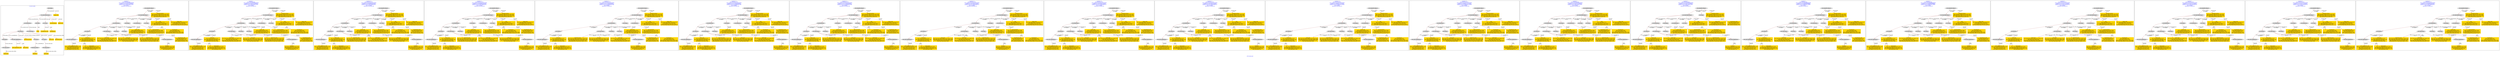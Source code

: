 digraph n0 {
fontcolor="blue"
remincross="true"
label="s20-s-lacma.xml"
subgraph cluster_0 {
label="1-correct model"
n2[style="filled",color="white",fillcolor="lightgray",label="E12_Production1"];
n3[style="filled",color="white",fillcolor="lightgray",label="E21_Person1"];
n4[style="filled",color="white",fillcolor="lightgray",label="E52_Time-Span1"];
n5[style="filled",color="white",fillcolor="lightgray",label="E69_Death1"];
n6[style="filled",color="white",fillcolor="lightgray",label="E82_Actor_Appellation1"];
n7[shape="plaintext",style="filled",fillcolor="gold",label="Artwork_in_Focus"];
n8[style="filled",color="white",fillcolor="lightgray",label="E53_Place1"];
n9[style="filled",color="white",fillcolor="lightgray",label="E67_Birth1"];
n10[shape="plaintext",style="filled",fillcolor="gold",label="Artist_URI"];
n11[style="filled",color="white",fillcolor="lightgray",label="E22_Man-Made_Object1"];
n12[style="filled",color="white",fillcolor="lightgray",label="E35_Title1"];
n13[style="filled",color="white",fillcolor="lightgray",label="E55_Type1"];
n14[shape="plaintext",style="filled",fillcolor="gold",label="Artwork_Details"];
n15[shape="plaintext",style="filled",fillcolor="gold",label="Object_URI"];
n16[shape="plaintext",style="filled",fillcolor="gold",label="Title"];
n17[style="filled",color="white",fillcolor="lightgray",label="E38_Image1"];
n18[shape="plaintext",style="filled",fillcolor="gold",label="Image_URL"];
n19[style="filled",color="white",fillcolor="lightgray",label="E48_Place_Name1"];
n20[shape="plaintext",style="filled",fillcolor="gold",label="Residence"];
n21[shape="plaintext",style="filled",fillcolor="gold",label="Production_Year"];
n22[style="filled",color="white",fillcolor="lightgray",label="E52_Time-Span2"];
n23[shape="plaintext",style="filled",fillcolor="gold",label="birth_date"];
n24[style="filled",color="white",fillcolor="lightgray",label="E52_Time-Span3"];
n25[shape="plaintext",style="filled",fillcolor="gold",label="death_date"];
n26[shape="plaintext",style="filled",fillcolor="gold",label="Classification_URI"];
n27[shape="plaintext",style="filled",fillcolor="gold",label="Classification"];
n28[shape="plaintext",style="filled",fillcolor="gold",label="Artist_Appellation_URI"];
n29[shape="plaintext",style="filled",fillcolor="gold",label="Artist_Name"];
}
subgraph cluster_1 {
label="candidate 0\nlink coherence:0.88\nnode coherence:0.9166666666666666\nconfidence:0.45750417251636255\nmapping score:0.5056759940133907\ncost:24.99875\n-precision:0.44-recall:0.41"
n31[style="filled",color="white",fillcolor="lightgray",label="E12_Production1"];
n32[style="filled",color="white",fillcolor="lightgray",label="E21_Person1"];
n33[style="filled",color="white",fillcolor="lightgray",label="E52_Time-Span2"];
n34[style="filled",color="white",fillcolor="lightgray",label="E53_Place1"];
n35[style="filled",color="white",fillcolor="lightgray",label="E55_Type1"];
n36[style="filled",color="white",fillcolor="lightgray",label="E82_Actor_Appellation1"];
n37[style="filled",color="white",fillcolor="lightgray",label="E22_Man-Made_Object1"];
n38[style="filled",color="white",fillcolor="lightgray",label="E38_Image1"];
n39[style="filled",color="white",fillcolor="lightgray",label="E54_Dimension1"];
n40[style="filled",color="white",fillcolor="lightgray",label="E55_Type2"];
n41[style="filled",color="white",fillcolor="lightgray",label="E33_Linguistic_Object2"];
n42[style="filled",color="white",fillcolor="lightgray",label="E44_Place_Appellation1"];
n43[shape="plaintext",style="filled",fillcolor="gold",label="Classification\n[E55_Type,label,0.383]\n[E55_Type,classLink,0.383]\n[E33_Linguistic_Object,P3_has_note,0.135]\n[E22_Man-Made_Object,P3_has_note,0.099]"];
n44[shape="plaintext",style="filled",fillcolor="gold",label="Artwork_in_Focus\n[E33_Linguistic_Object,P3_has_note,0.284]\n[E22_Man-Made_Object,P3_has_note,0.281]\n[E73_Information_Object,P3_has_note,0.255]\n[E21_Person,P3_has_note,0.18]"];
n45[shape="plaintext",style="filled",fillcolor="gold",label="Image_URL\n[E38_Image,classLink,0.604]\n[E78_Collection,classLink,0.147]\n[E22_Man-Made_Object,classLink,0.146]\n[E21_Person,classLink,0.103]"];
n46[shape="plaintext",style="filled",fillcolor="gold",label="Title\n[E35_Title,label,0.275]\n[E22_Man-Made_Object,P3_has_note,0.271]\n[E30_Right,P3_has_note,0.232]\n[E73_Information_Object,P3_has_note,0.222]"];
n47[shape="plaintext",style="filled",fillcolor="gold",label="Classification_URI\n[E55_Type,classLink,0.603]\n[E55_Type,label,0.141]\n[E74_Group,classLink,0.138]\n[E57_Material,classLink,0.119]"];
n48[shape="plaintext",style="filled",fillcolor="gold",label="death_date\n[E52_Time-Span,P82_at_some_time_within,0.36]\n[E52_Time-Span,label,0.239]\n[E52_Time-Span,P82a_begin_of_the_begin,0.221]\n[E52_Time-Span,P82b_end_of_the_end,0.179]"];
n49[shape="plaintext",style="filled",fillcolor="gold",label="Artist_Appellation_URI\n[E82_Actor_Appellation,classLink,0.593]\n[E21_Person,classLink,0.373]\n[E39_Actor,classLink,0.028]\n[E30_Right,P3_has_note,0.007]"];
n50[shape="plaintext",style="filled",fillcolor="gold",label="Residence\n[E44_Place_Appellation,label,0.434]\n[E12_Production,P3_has_note,0.273]\n[E39_Actor,P3_has_note,0.163]\n[E35_Title,label,0.13]"];
n51[shape="plaintext",style="filled",fillcolor="gold",label="birth_date\n[E52_Time-Span,P82a_begin_of_the_begin,0.432]\n[E52_Time-Span,P82_at_some_time_within,0.289]\n[E52_Time-Span,P82b_end_of_the_end,0.193]\n[E52_Time-Span,label,0.086]"];
n52[shape="plaintext",style="filled",fillcolor="gold",label="Artist_URI\n[E21_Person,classLink,0.415]\n[E82_Actor_Appellation,classLink,0.348]\n[E39_Actor,classLink,0.189]\n[E30_Right,P3_has_note,0.048]"];
n53[shape="plaintext",style="filled",fillcolor="gold",label="Artwork_Details\n[E54_Dimension,P3_has_note,0.508]\n[E8_Acquisition,P3_has_note,0.178]\n[E22_Man-Made_Object,P3_has_note,0.168]\n[E34_Inscription,P3_has_note,0.146]"];
n54[shape="plaintext",style="filled",fillcolor="gold",label="Production_Year\n[E52_Time-Span,P82_at_some_time_within,0.34]\n[E52_Time-Span,P82a_begin_of_the_begin,0.308]\n[E52_Time-Span,P82b_end_of_the_end,0.248]\n[E69_Death,P82_at_some_time_within,0.104]"];
n55[shape="plaintext",style="filled",fillcolor="gold",label="Object_URI\n[E22_Man-Made_Object,classLink,0.817]\n[E30_Right,P3_has_note,0.08]\n[E8_Acquisition,P3_has_note,0.054]\n[E22_Man-Made_Object,P3_has_note,0.05]"];
n56[shape="plaintext",style="filled",fillcolor="gold",label="Artist_Name\n[E82_Actor_Appellation,label,0.453]\n[E22_Man-Made_Object,P3_has_note,0.212]\n[E73_Information_Object,P3_has_note,0.176]\n[E35_Title,label,0.159]"];
}
subgraph cluster_2 {
label="candidate 1\nlink coherence:0.88\nnode coherence:0.9166666666666666\nconfidence:0.45750417251636255\nmapping score:0.5056759940133907\ncost:24.99882\n-precision:0.44-recall:0.41"
n58[style="filled",color="white",fillcolor="lightgray",label="E12_Production1"];
n59[style="filled",color="white",fillcolor="lightgray",label="E21_Person1"];
n60[style="filled",color="white",fillcolor="lightgray",label="E52_Time-Span2"];
n61[style="filled",color="white",fillcolor="lightgray",label="E53_Place1"];
n62[style="filled",color="white",fillcolor="lightgray",label="E55_Type1"];
n63[style="filled",color="white",fillcolor="lightgray",label="E82_Actor_Appellation1"];
n64[style="filled",color="white",fillcolor="lightgray",label="E22_Man-Made_Object1"];
n65[style="filled",color="white",fillcolor="lightgray",label="E38_Image1"];
n66[style="filled",color="white",fillcolor="lightgray",label="E54_Dimension1"];
n67[style="filled",color="white",fillcolor="lightgray",label="E55_Type3"];
n68[style="filled",color="white",fillcolor="lightgray",label="E33_Linguistic_Object2"];
n69[style="filled",color="white",fillcolor="lightgray",label="E44_Place_Appellation1"];
n70[shape="plaintext",style="filled",fillcolor="gold",label="Artwork_in_Focus\n[E33_Linguistic_Object,P3_has_note,0.284]\n[E22_Man-Made_Object,P3_has_note,0.281]\n[E73_Information_Object,P3_has_note,0.255]\n[E21_Person,P3_has_note,0.18]"];
n71[shape="plaintext",style="filled",fillcolor="gold",label="Image_URL\n[E38_Image,classLink,0.604]\n[E78_Collection,classLink,0.147]\n[E22_Man-Made_Object,classLink,0.146]\n[E21_Person,classLink,0.103]"];
n72[shape="plaintext",style="filled",fillcolor="gold",label="Title\n[E35_Title,label,0.275]\n[E22_Man-Made_Object,P3_has_note,0.271]\n[E30_Right,P3_has_note,0.232]\n[E73_Information_Object,P3_has_note,0.222]"];
n73[shape="plaintext",style="filled",fillcolor="gold",label="Classification_URI\n[E55_Type,classLink,0.603]\n[E55_Type,label,0.141]\n[E74_Group,classLink,0.138]\n[E57_Material,classLink,0.119]"];
n74[shape="plaintext",style="filled",fillcolor="gold",label="death_date\n[E52_Time-Span,P82_at_some_time_within,0.36]\n[E52_Time-Span,label,0.239]\n[E52_Time-Span,P82a_begin_of_the_begin,0.221]\n[E52_Time-Span,P82b_end_of_the_end,0.179]"];
n75[shape="plaintext",style="filled",fillcolor="gold",label="Artist_Appellation_URI\n[E82_Actor_Appellation,classLink,0.593]\n[E21_Person,classLink,0.373]\n[E39_Actor,classLink,0.028]\n[E30_Right,P3_has_note,0.007]"];
n76[shape="plaintext",style="filled",fillcolor="gold",label="Residence\n[E44_Place_Appellation,label,0.434]\n[E12_Production,P3_has_note,0.273]\n[E39_Actor,P3_has_note,0.163]\n[E35_Title,label,0.13]"];
n77[shape="plaintext",style="filled",fillcolor="gold",label="birth_date\n[E52_Time-Span,P82a_begin_of_the_begin,0.432]\n[E52_Time-Span,P82_at_some_time_within,0.289]\n[E52_Time-Span,P82b_end_of_the_end,0.193]\n[E52_Time-Span,label,0.086]"];
n78[shape="plaintext",style="filled",fillcolor="gold",label="Classification\n[E55_Type,label,0.383]\n[E55_Type,classLink,0.383]\n[E33_Linguistic_Object,P3_has_note,0.135]\n[E22_Man-Made_Object,P3_has_note,0.099]"];
n79[shape="plaintext",style="filled",fillcolor="gold",label="Artist_URI\n[E21_Person,classLink,0.415]\n[E82_Actor_Appellation,classLink,0.348]\n[E39_Actor,classLink,0.189]\n[E30_Right,P3_has_note,0.048]"];
n80[shape="plaintext",style="filled",fillcolor="gold",label="Artwork_Details\n[E54_Dimension,P3_has_note,0.508]\n[E8_Acquisition,P3_has_note,0.178]\n[E22_Man-Made_Object,P3_has_note,0.168]\n[E34_Inscription,P3_has_note,0.146]"];
n81[shape="plaintext",style="filled",fillcolor="gold",label="Production_Year\n[E52_Time-Span,P82_at_some_time_within,0.34]\n[E52_Time-Span,P82a_begin_of_the_begin,0.308]\n[E52_Time-Span,P82b_end_of_the_end,0.248]\n[E69_Death,P82_at_some_time_within,0.104]"];
n82[shape="plaintext",style="filled",fillcolor="gold",label="Object_URI\n[E22_Man-Made_Object,classLink,0.817]\n[E30_Right,P3_has_note,0.08]\n[E8_Acquisition,P3_has_note,0.054]\n[E22_Man-Made_Object,P3_has_note,0.05]"];
n83[shape="plaintext",style="filled",fillcolor="gold",label="Artist_Name\n[E82_Actor_Appellation,label,0.453]\n[E22_Man-Made_Object,P3_has_note,0.212]\n[E73_Information_Object,P3_has_note,0.176]\n[E35_Title,label,0.159]"];
}
subgraph cluster_3 {
label="candidate 10\nlink coherence:0.875\nnode coherence:0.9130434782608695\nconfidence:0.45539838834814533\nmapping score:0.5156710983934811\ncost:122.99888\n-precision:0.54-recall:0.48"
n85[style="filled",color="white",fillcolor="lightgray",label="E12_Production1"];
n86[style="filled",color="white",fillcolor="lightgray",label="E21_Person1"];
n87[style="filled",color="white",fillcolor="lightgray",label="E52_Time-Span2"];
n88[style="filled",color="white",fillcolor="lightgray",label="E53_Place1"];
n89[style="filled",color="white",fillcolor="lightgray",label="E82_Actor_Appellation1"];
n90[style="filled",color="white",fillcolor="lightgray",label="E22_Man-Made_Object1"];
n91[style="filled",color="white",fillcolor="lightgray",label="E38_Image1"];
n92[style="filled",color="white",fillcolor="lightgray",label="E54_Dimension1"];
n93[style="filled",color="white",fillcolor="lightgray",label="E55_Type2"];
n94[style="filled",color="white",fillcolor="lightgray",label="E33_Linguistic_Object2"];
n95[style="filled",color="white",fillcolor="lightgray",label="E44_Place_Appellation1"];
n96[shape="plaintext",style="filled",fillcolor="gold",label="Classification\n[E55_Type,label,0.383]\n[E55_Type,classLink,0.383]\n[E33_Linguistic_Object,P3_has_note,0.135]\n[E22_Man-Made_Object,P3_has_note,0.099]"];
n97[shape="plaintext",style="filled",fillcolor="gold",label="Classification_URI\n[E55_Type,classLink,0.603]\n[E55_Type,label,0.141]\n[E74_Group,classLink,0.138]\n[E57_Material,classLink,0.119]"];
n98[shape="plaintext",style="filled",fillcolor="gold",label="Artwork_in_Focus\n[E33_Linguistic_Object,P3_has_note,0.284]\n[E22_Man-Made_Object,P3_has_note,0.281]\n[E73_Information_Object,P3_has_note,0.255]\n[E21_Person,P3_has_note,0.18]"];
n99[shape="plaintext",style="filled",fillcolor="gold",label="Image_URL\n[E38_Image,classLink,0.604]\n[E78_Collection,classLink,0.147]\n[E22_Man-Made_Object,classLink,0.146]\n[E21_Person,classLink,0.103]"];
n100[shape="plaintext",style="filled",fillcolor="gold",label="Title\n[E35_Title,label,0.275]\n[E22_Man-Made_Object,P3_has_note,0.271]\n[E30_Right,P3_has_note,0.232]\n[E73_Information_Object,P3_has_note,0.222]"];
n101[shape="plaintext",style="filled",fillcolor="gold",label="Production_Year\n[E52_Time-Span,P82_at_some_time_within,0.34]\n[E52_Time-Span,P82a_begin_of_the_begin,0.308]\n[E52_Time-Span,P82b_end_of_the_end,0.248]\n[E69_Death,P82_at_some_time_within,0.104]"];
n102[shape="plaintext",style="filled",fillcolor="gold",label="death_date\n[E52_Time-Span,P82_at_some_time_within,0.36]\n[E52_Time-Span,label,0.239]\n[E52_Time-Span,P82a_begin_of_the_begin,0.221]\n[E52_Time-Span,P82b_end_of_the_end,0.179]"];
n103[shape="plaintext",style="filled",fillcolor="gold",label="Artist_Appellation_URI\n[E82_Actor_Appellation,classLink,0.593]\n[E21_Person,classLink,0.373]\n[E39_Actor,classLink,0.028]\n[E30_Right,P3_has_note,0.007]"];
n104[shape="plaintext",style="filled",fillcolor="gold",label="Residence\n[E44_Place_Appellation,label,0.434]\n[E12_Production,P3_has_note,0.273]\n[E39_Actor,P3_has_note,0.163]\n[E35_Title,label,0.13]"];
n105[shape="plaintext",style="filled",fillcolor="gold",label="birth_date\n[E52_Time-Span,P82a_begin_of_the_begin,0.432]\n[E52_Time-Span,P82_at_some_time_within,0.289]\n[E52_Time-Span,P82b_end_of_the_end,0.193]\n[E52_Time-Span,label,0.086]"];
n106[shape="plaintext",style="filled",fillcolor="gold",label="Artist_URI\n[E21_Person,classLink,0.415]\n[E82_Actor_Appellation,classLink,0.348]\n[E39_Actor,classLink,0.189]\n[E30_Right,P3_has_note,0.048]"];
n107[shape="plaintext",style="filled",fillcolor="gold",label="Artwork_Details\n[E54_Dimension,P3_has_note,0.508]\n[E8_Acquisition,P3_has_note,0.178]\n[E22_Man-Made_Object,P3_has_note,0.168]\n[E34_Inscription,P3_has_note,0.146]"];
n108[shape="plaintext",style="filled",fillcolor="gold",label="Object_URI\n[E22_Man-Made_Object,classLink,0.817]\n[E30_Right,P3_has_note,0.08]\n[E8_Acquisition,P3_has_note,0.054]\n[E22_Man-Made_Object,P3_has_note,0.05]"];
n109[shape="plaintext",style="filled",fillcolor="gold",label="Artist_Name\n[E82_Actor_Appellation,label,0.453]\n[E22_Man-Made_Object,P3_has_note,0.212]\n[E73_Information_Object,P3_has_note,0.176]\n[E35_Title,label,0.159]"];
}
subgraph cluster_4 {
label="candidate 11\nlink coherence:0.875\nnode coherence:0.9130434782608695\nconfidence:0.45539838834814533\nmapping score:0.5156710983934811\ncost:122.99895\n-precision:0.54-recall:0.48"
n111[style="filled",color="white",fillcolor="lightgray",label="E12_Production1"];
n112[style="filled",color="white",fillcolor="lightgray",label="E21_Person1"];
n113[style="filled",color="white",fillcolor="lightgray",label="E52_Time-Span2"];
n114[style="filled",color="white",fillcolor="lightgray",label="E53_Place1"];
n115[style="filled",color="white",fillcolor="lightgray",label="E82_Actor_Appellation1"];
n116[style="filled",color="white",fillcolor="lightgray",label="E22_Man-Made_Object1"];
n117[style="filled",color="white",fillcolor="lightgray",label="E38_Image1"];
n118[style="filled",color="white",fillcolor="lightgray",label="E54_Dimension1"];
n119[style="filled",color="white",fillcolor="lightgray",label="E55_Type3"];
n120[style="filled",color="white",fillcolor="lightgray",label="E33_Linguistic_Object2"];
n121[style="filled",color="white",fillcolor="lightgray",label="E44_Place_Appellation1"];
n122[shape="plaintext",style="filled",fillcolor="gold",label="Artwork_in_Focus\n[E33_Linguistic_Object,P3_has_note,0.284]\n[E22_Man-Made_Object,P3_has_note,0.281]\n[E73_Information_Object,P3_has_note,0.255]\n[E21_Person,P3_has_note,0.18]"];
n123[shape="plaintext",style="filled",fillcolor="gold",label="Image_URL\n[E38_Image,classLink,0.604]\n[E78_Collection,classLink,0.147]\n[E22_Man-Made_Object,classLink,0.146]\n[E21_Person,classLink,0.103]"];
n124[shape="plaintext",style="filled",fillcolor="gold",label="Title\n[E35_Title,label,0.275]\n[E22_Man-Made_Object,P3_has_note,0.271]\n[E30_Right,P3_has_note,0.232]\n[E73_Information_Object,P3_has_note,0.222]"];
n125[shape="plaintext",style="filled",fillcolor="gold",label="Production_Year\n[E52_Time-Span,P82_at_some_time_within,0.34]\n[E52_Time-Span,P82a_begin_of_the_begin,0.308]\n[E52_Time-Span,P82b_end_of_the_end,0.248]\n[E69_Death,P82_at_some_time_within,0.104]"];
n126[shape="plaintext",style="filled",fillcolor="gold",label="death_date\n[E52_Time-Span,P82_at_some_time_within,0.36]\n[E52_Time-Span,label,0.239]\n[E52_Time-Span,P82a_begin_of_the_begin,0.221]\n[E52_Time-Span,P82b_end_of_the_end,0.179]"];
n127[shape="plaintext",style="filled",fillcolor="gold",label="Artist_Appellation_URI\n[E82_Actor_Appellation,classLink,0.593]\n[E21_Person,classLink,0.373]\n[E39_Actor,classLink,0.028]\n[E30_Right,P3_has_note,0.007]"];
n128[shape="plaintext",style="filled",fillcolor="gold",label="Residence\n[E44_Place_Appellation,label,0.434]\n[E12_Production,P3_has_note,0.273]\n[E39_Actor,P3_has_note,0.163]\n[E35_Title,label,0.13]"];
n129[shape="plaintext",style="filled",fillcolor="gold",label="birth_date\n[E52_Time-Span,P82a_begin_of_the_begin,0.432]\n[E52_Time-Span,P82_at_some_time_within,0.289]\n[E52_Time-Span,P82b_end_of_the_end,0.193]\n[E52_Time-Span,label,0.086]"];
n130[shape="plaintext",style="filled",fillcolor="gold",label="Classification\n[E55_Type,label,0.383]\n[E55_Type,classLink,0.383]\n[E33_Linguistic_Object,P3_has_note,0.135]\n[E22_Man-Made_Object,P3_has_note,0.099]"];
n131[shape="plaintext",style="filled",fillcolor="gold",label="Artist_URI\n[E21_Person,classLink,0.415]\n[E82_Actor_Appellation,classLink,0.348]\n[E39_Actor,classLink,0.189]\n[E30_Right,P3_has_note,0.048]"];
n132[shape="plaintext",style="filled",fillcolor="gold",label="Classification_URI\n[E55_Type,classLink,0.603]\n[E55_Type,label,0.141]\n[E74_Group,classLink,0.138]\n[E57_Material,classLink,0.119]"];
n133[shape="plaintext",style="filled",fillcolor="gold",label="Artwork_Details\n[E54_Dimension,P3_has_note,0.508]\n[E8_Acquisition,P3_has_note,0.178]\n[E22_Man-Made_Object,P3_has_note,0.168]\n[E34_Inscription,P3_has_note,0.146]"];
n134[shape="plaintext",style="filled",fillcolor="gold",label="Object_URI\n[E22_Man-Made_Object,classLink,0.817]\n[E30_Right,P3_has_note,0.08]\n[E8_Acquisition,P3_has_note,0.054]\n[E22_Man-Made_Object,P3_has_note,0.05]"];
n135[shape="plaintext",style="filled",fillcolor="gold",label="Artist_Name\n[E82_Actor_Appellation,label,0.453]\n[E22_Man-Made_Object,P3_has_note,0.212]\n[E73_Information_Object,P3_has_note,0.176]\n[E35_Title,label,0.159]"];
}
subgraph cluster_5 {
label="candidate 12\nlink coherence:0.875\nnode coherence:0.9130434782608695\nconfidence:0.45110780466006234\nmapping score:0.5142409038307868\ncost:23.99882\n-precision:0.5-recall:0.44"
n137[style="filled",color="white",fillcolor="lightgray",label="E12_Production1"];
n138[style="filled",color="white",fillcolor="lightgray",label="E21_Person1"];
n139[style="filled",color="white",fillcolor="lightgray",label="E52_Time-Span2"];
n140[style="filled",color="white",fillcolor="lightgray",label="E53_Place1"];
n141[style="filled",color="white",fillcolor="lightgray",label="E55_Type1"];
n142[style="filled",color="white",fillcolor="lightgray",label="E82_Actor_Appellation1"];
n143[style="filled",color="white",fillcolor="lightgray",label="E22_Man-Made_Object1"];
n144[style="filled",color="white",fillcolor="lightgray",label="E38_Image1"];
n145[style="filled",color="white",fillcolor="lightgray",label="E54_Dimension1"];
n146[style="filled",color="white",fillcolor="lightgray",label="E33_Linguistic_Object2"];
n147[style="filled",color="white",fillcolor="lightgray",label="E44_Place_Appellation1"];
n148[shape="plaintext",style="filled",fillcolor="gold",label="Artwork_in_Focus\n[E33_Linguistic_Object,P3_has_note,0.284]\n[E22_Man-Made_Object,P3_has_note,0.281]\n[E73_Information_Object,P3_has_note,0.255]\n[E21_Person,P3_has_note,0.18]"];
n149[shape="plaintext",style="filled",fillcolor="gold",label="Image_URL\n[E38_Image,classLink,0.604]\n[E78_Collection,classLink,0.147]\n[E22_Man-Made_Object,classLink,0.146]\n[E21_Person,classLink,0.103]"];
n150[shape="plaintext",style="filled",fillcolor="gold",label="Title\n[E35_Title,label,0.275]\n[E22_Man-Made_Object,P3_has_note,0.271]\n[E30_Right,P3_has_note,0.232]\n[E73_Information_Object,P3_has_note,0.222]"];
n151[shape="plaintext",style="filled",fillcolor="gold",label="Classification_URI\n[E55_Type,classLink,0.603]\n[E55_Type,label,0.141]\n[E74_Group,classLink,0.138]\n[E57_Material,classLink,0.119]"];
n152[shape="plaintext",style="filled",fillcolor="gold",label="Production_Year\n[E52_Time-Span,P82_at_some_time_within,0.34]\n[E52_Time-Span,P82a_begin_of_the_begin,0.308]\n[E52_Time-Span,P82b_end_of_the_end,0.248]\n[E69_Death,P82_at_some_time_within,0.104]"];
n153[shape="plaintext",style="filled",fillcolor="gold",label="Artist_Appellation_URI\n[E82_Actor_Appellation,classLink,0.593]\n[E21_Person,classLink,0.373]\n[E39_Actor,classLink,0.028]\n[E30_Right,P3_has_note,0.007]"];
n154[shape="plaintext",style="filled",fillcolor="gold",label="Residence\n[E44_Place_Appellation,label,0.434]\n[E12_Production,P3_has_note,0.273]\n[E39_Actor,P3_has_note,0.163]\n[E35_Title,label,0.13]"];
n155[shape="plaintext",style="filled",fillcolor="gold",label="birth_date\n[E52_Time-Span,P82a_begin_of_the_begin,0.432]\n[E52_Time-Span,P82_at_some_time_within,0.289]\n[E52_Time-Span,P82b_end_of_the_end,0.193]\n[E52_Time-Span,label,0.086]"];
n156[shape="plaintext",style="filled",fillcolor="gold",label="Classification\n[E55_Type,label,0.383]\n[E55_Type,classLink,0.383]\n[E33_Linguistic_Object,P3_has_note,0.135]\n[E22_Man-Made_Object,P3_has_note,0.099]"];
n157[shape="plaintext",style="filled",fillcolor="gold",label="Artist_URI\n[E21_Person,classLink,0.415]\n[E82_Actor_Appellation,classLink,0.348]\n[E39_Actor,classLink,0.189]\n[E30_Right,P3_has_note,0.048]"];
n158[shape="plaintext",style="filled",fillcolor="gold",label="Artwork_Details\n[E54_Dimension,P3_has_note,0.508]\n[E8_Acquisition,P3_has_note,0.178]\n[E22_Man-Made_Object,P3_has_note,0.168]\n[E34_Inscription,P3_has_note,0.146]"];
n159[shape="plaintext",style="filled",fillcolor="gold",label="death_date\n[E52_Time-Span,P82_at_some_time_within,0.36]\n[E52_Time-Span,label,0.239]\n[E52_Time-Span,P82a_begin_of_the_begin,0.221]\n[E52_Time-Span,P82b_end_of_the_end,0.179]"];
n160[shape="plaintext",style="filled",fillcolor="gold",label="Object_URI\n[E22_Man-Made_Object,classLink,0.817]\n[E30_Right,P3_has_note,0.08]\n[E8_Acquisition,P3_has_note,0.054]\n[E22_Man-Made_Object,P3_has_note,0.05]"];
n161[shape="plaintext",style="filled",fillcolor="gold",label="Artist_Name\n[E82_Actor_Appellation,label,0.453]\n[E22_Man-Made_Object,P3_has_note,0.212]\n[E73_Information_Object,P3_has_note,0.176]\n[E35_Title,label,0.159]"];
}
subgraph cluster_6 {
label="candidate 13\nlink coherence:0.875\nnode coherence:0.9130434782608695\nconfidence:0.45110780466006234\nmapping score:0.5142409038307868\ncost:23.99888\n-precision:0.54-recall:0.48"
n163[style="filled",color="white",fillcolor="lightgray",label="E12_Production1"];
n164[style="filled",color="white",fillcolor="lightgray",label="E21_Person1"];
n165[style="filled",color="white",fillcolor="lightgray",label="E52_Time-Span2"];
n166[style="filled",color="white",fillcolor="lightgray",label="E53_Place1"];
n167[style="filled",color="white",fillcolor="lightgray",label="E82_Actor_Appellation1"];
n168[style="filled",color="white",fillcolor="lightgray",label="E22_Man-Made_Object1"];
n169[style="filled",color="white",fillcolor="lightgray",label="E38_Image1"];
n170[style="filled",color="white",fillcolor="lightgray",label="E54_Dimension1"];
n171[style="filled",color="white",fillcolor="lightgray",label="E55_Type2"];
n172[style="filled",color="white",fillcolor="lightgray",label="E33_Linguistic_Object2"];
n173[style="filled",color="white",fillcolor="lightgray",label="E44_Place_Appellation1"];
n174[shape="plaintext",style="filled",fillcolor="gold",label="Classification\n[E55_Type,label,0.383]\n[E55_Type,classLink,0.383]\n[E33_Linguistic_Object,P3_has_note,0.135]\n[E22_Man-Made_Object,P3_has_note,0.099]"];
n175[shape="plaintext",style="filled",fillcolor="gold",label="Classification_URI\n[E55_Type,classLink,0.603]\n[E55_Type,label,0.141]\n[E74_Group,classLink,0.138]\n[E57_Material,classLink,0.119]"];
n176[shape="plaintext",style="filled",fillcolor="gold",label="Artwork_in_Focus\n[E33_Linguistic_Object,P3_has_note,0.284]\n[E22_Man-Made_Object,P3_has_note,0.281]\n[E73_Information_Object,P3_has_note,0.255]\n[E21_Person,P3_has_note,0.18]"];
n177[shape="plaintext",style="filled",fillcolor="gold",label="Image_URL\n[E38_Image,classLink,0.604]\n[E78_Collection,classLink,0.147]\n[E22_Man-Made_Object,classLink,0.146]\n[E21_Person,classLink,0.103]"];
n178[shape="plaintext",style="filled",fillcolor="gold",label="Title\n[E35_Title,label,0.275]\n[E22_Man-Made_Object,P3_has_note,0.271]\n[E30_Right,P3_has_note,0.232]\n[E73_Information_Object,P3_has_note,0.222]"];
n179[shape="plaintext",style="filled",fillcolor="gold",label="Production_Year\n[E52_Time-Span,P82_at_some_time_within,0.34]\n[E52_Time-Span,P82a_begin_of_the_begin,0.308]\n[E52_Time-Span,P82b_end_of_the_end,0.248]\n[E69_Death,P82_at_some_time_within,0.104]"];
n180[shape="plaintext",style="filled",fillcolor="gold",label="Artist_Appellation_URI\n[E82_Actor_Appellation,classLink,0.593]\n[E21_Person,classLink,0.373]\n[E39_Actor,classLink,0.028]\n[E30_Right,P3_has_note,0.007]"];
n181[shape="plaintext",style="filled",fillcolor="gold",label="Residence\n[E44_Place_Appellation,label,0.434]\n[E12_Production,P3_has_note,0.273]\n[E39_Actor,P3_has_note,0.163]\n[E35_Title,label,0.13]"];
n182[shape="plaintext",style="filled",fillcolor="gold",label="birth_date\n[E52_Time-Span,P82a_begin_of_the_begin,0.432]\n[E52_Time-Span,P82_at_some_time_within,0.289]\n[E52_Time-Span,P82b_end_of_the_end,0.193]\n[E52_Time-Span,label,0.086]"];
n183[shape="plaintext",style="filled",fillcolor="gold",label="Artist_URI\n[E21_Person,classLink,0.415]\n[E82_Actor_Appellation,classLink,0.348]\n[E39_Actor,classLink,0.189]\n[E30_Right,P3_has_note,0.048]"];
n184[shape="plaintext",style="filled",fillcolor="gold",label="Artwork_Details\n[E54_Dimension,P3_has_note,0.508]\n[E8_Acquisition,P3_has_note,0.178]\n[E22_Man-Made_Object,P3_has_note,0.168]\n[E34_Inscription,P3_has_note,0.146]"];
n185[shape="plaintext",style="filled",fillcolor="gold",label="death_date\n[E52_Time-Span,P82_at_some_time_within,0.36]\n[E52_Time-Span,label,0.239]\n[E52_Time-Span,P82a_begin_of_the_begin,0.221]\n[E52_Time-Span,P82b_end_of_the_end,0.179]"];
n186[shape="plaintext",style="filled",fillcolor="gold",label="Object_URI\n[E22_Man-Made_Object,classLink,0.817]\n[E30_Right,P3_has_note,0.08]\n[E8_Acquisition,P3_has_note,0.054]\n[E22_Man-Made_Object,P3_has_note,0.05]"];
n187[shape="plaintext",style="filled",fillcolor="gold",label="Artist_Name\n[E82_Actor_Appellation,label,0.453]\n[E22_Man-Made_Object,P3_has_note,0.212]\n[E73_Information_Object,P3_has_note,0.176]\n[E35_Title,label,0.159]"];
}
subgraph cluster_7 {
label="candidate 14\nlink coherence:0.875\nnode coherence:0.9130434782608695\nconfidence:0.45110780466006234\nmapping score:0.5142409038307868\ncost:23.99895\n-precision:0.54-recall:0.48"
n189[style="filled",color="white",fillcolor="lightgray",label="E12_Production1"];
n190[style="filled",color="white",fillcolor="lightgray",label="E21_Person1"];
n191[style="filled",color="white",fillcolor="lightgray",label="E52_Time-Span2"];
n192[style="filled",color="white",fillcolor="lightgray",label="E53_Place1"];
n193[style="filled",color="white",fillcolor="lightgray",label="E82_Actor_Appellation1"];
n194[style="filled",color="white",fillcolor="lightgray",label="E22_Man-Made_Object1"];
n195[style="filled",color="white",fillcolor="lightgray",label="E38_Image1"];
n196[style="filled",color="white",fillcolor="lightgray",label="E54_Dimension1"];
n197[style="filled",color="white",fillcolor="lightgray",label="E55_Type3"];
n198[style="filled",color="white",fillcolor="lightgray",label="E33_Linguistic_Object2"];
n199[style="filled",color="white",fillcolor="lightgray",label="E44_Place_Appellation1"];
n200[shape="plaintext",style="filled",fillcolor="gold",label="Artwork_in_Focus\n[E33_Linguistic_Object,P3_has_note,0.284]\n[E22_Man-Made_Object,P3_has_note,0.281]\n[E73_Information_Object,P3_has_note,0.255]\n[E21_Person,P3_has_note,0.18]"];
n201[shape="plaintext",style="filled",fillcolor="gold",label="Image_URL\n[E38_Image,classLink,0.604]\n[E78_Collection,classLink,0.147]\n[E22_Man-Made_Object,classLink,0.146]\n[E21_Person,classLink,0.103]"];
n202[shape="plaintext",style="filled",fillcolor="gold",label="Title\n[E35_Title,label,0.275]\n[E22_Man-Made_Object,P3_has_note,0.271]\n[E30_Right,P3_has_note,0.232]\n[E73_Information_Object,P3_has_note,0.222]"];
n203[shape="plaintext",style="filled",fillcolor="gold",label="Production_Year\n[E52_Time-Span,P82_at_some_time_within,0.34]\n[E52_Time-Span,P82a_begin_of_the_begin,0.308]\n[E52_Time-Span,P82b_end_of_the_end,0.248]\n[E69_Death,P82_at_some_time_within,0.104]"];
n204[shape="plaintext",style="filled",fillcolor="gold",label="Artist_Appellation_URI\n[E82_Actor_Appellation,classLink,0.593]\n[E21_Person,classLink,0.373]\n[E39_Actor,classLink,0.028]\n[E30_Right,P3_has_note,0.007]"];
n205[shape="plaintext",style="filled",fillcolor="gold",label="Residence\n[E44_Place_Appellation,label,0.434]\n[E12_Production,P3_has_note,0.273]\n[E39_Actor,P3_has_note,0.163]\n[E35_Title,label,0.13]"];
n206[shape="plaintext",style="filled",fillcolor="gold",label="birth_date\n[E52_Time-Span,P82a_begin_of_the_begin,0.432]\n[E52_Time-Span,P82_at_some_time_within,0.289]\n[E52_Time-Span,P82b_end_of_the_end,0.193]\n[E52_Time-Span,label,0.086]"];
n207[shape="plaintext",style="filled",fillcolor="gold",label="Classification\n[E55_Type,label,0.383]\n[E55_Type,classLink,0.383]\n[E33_Linguistic_Object,P3_has_note,0.135]\n[E22_Man-Made_Object,P3_has_note,0.099]"];
n208[shape="plaintext",style="filled",fillcolor="gold",label="Artist_URI\n[E21_Person,classLink,0.415]\n[E82_Actor_Appellation,classLink,0.348]\n[E39_Actor,classLink,0.189]\n[E30_Right,P3_has_note,0.048]"];
n209[shape="plaintext",style="filled",fillcolor="gold",label="Classification_URI\n[E55_Type,classLink,0.603]\n[E55_Type,label,0.141]\n[E74_Group,classLink,0.138]\n[E57_Material,classLink,0.119]"];
n210[shape="plaintext",style="filled",fillcolor="gold",label="Artwork_Details\n[E54_Dimension,P3_has_note,0.508]\n[E8_Acquisition,P3_has_note,0.178]\n[E22_Man-Made_Object,P3_has_note,0.168]\n[E34_Inscription,P3_has_note,0.146]"];
n211[shape="plaintext",style="filled",fillcolor="gold",label="death_date\n[E52_Time-Span,P82_at_some_time_within,0.36]\n[E52_Time-Span,label,0.239]\n[E52_Time-Span,P82a_begin_of_the_begin,0.221]\n[E52_Time-Span,P82b_end_of_the_end,0.179]"];
n212[shape="plaintext",style="filled",fillcolor="gold",label="Object_URI\n[E22_Man-Made_Object,classLink,0.817]\n[E30_Right,P3_has_note,0.08]\n[E8_Acquisition,P3_has_note,0.054]\n[E22_Man-Made_Object,P3_has_note,0.05]"];
n213[shape="plaintext",style="filled",fillcolor="gold",label="Artist_Name\n[E82_Actor_Appellation,label,0.453]\n[E22_Man-Made_Object,P3_has_note,0.212]\n[E73_Information_Object,P3_has_note,0.176]\n[E35_Title,label,0.159]"];
}
subgraph cluster_8 {
label="candidate 15\nlink coherence:0.875\nnode coherence:0.9130434782608695\nconfidence:0.4429706552354256\nmapping score:0.5115285206892413\ncost:122.99882\n-precision:0.46-recall:0.41"
n215[style="filled",color="white",fillcolor="lightgray",label="E12_Production1"];
n216[style="filled",color="white",fillcolor="lightgray",label="E21_Person1"];
n217[style="filled",color="white",fillcolor="lightgray",label="E52_Time-Span2"];
n218[style="filled",color="white",fillcolor="lightgray",label="E53_Place1"];
n219[style="filled",color="white",fillcolor="lightgray",label="E55_Type1"];
n220[style="filled",color="white",fillcolor="lightgray",label="E82_Actor_Appellation1"];
n221[style="filled",color="white",fillcolor="lightgray",label="E22_Man-Made_Object1"];
n222[style="filled",color="white",fillcolor="lightgray",label="E38_Image1"];
n223[style="filled",color="white",fillcolor="lightgray",label="E54_Dimension1"];
n224[style="filled",color="white",fillcolor="lightgray",label="E33_Linguistic_Object2"];
n225[style="filled",color="white",fillcolor="lightgray",label="E44_Place_Appellation1"];
n226[shape="plaintext",style="filled",fillcolor="gold",label="Artwork_in_Focus\n[E33_Linguistic_Object,P3_has_note,0.284]\n[E22_Man-Made_Object,P3_has_note,0.281]\n[E73_Information_Object,P3_has_note,0.255]\n[E21_Person,P3_has_note,0.18]"];
n227[shape="plaintext",style="filled",fillcolor="gold",label="Image_URL\n[E38_Image,classLink,0.604]\n[E78_Collection,classLink,0.147]\n[E22_Man-Made_Object,classLink,0.146]\n[E21_Person,classLink,0.103]"];
n228[shape="plaintext",style="filled",fillcolor="gold",label="Title\n[E35_Title,label,0.275]\n[E22_Man-Made_Object,P3_has_note,0.271]\n[E30_Right,P3_has_note,0.232]\n[E73_Information_Object,P3_has_note,0.222]"];
n229[shape="plaintext",style="filled",fillcolor="gold",label="Classification_URI\n[E55_Type,classLink,0.603]\n[E55_Type,label,0.141]\n[E74_Group,classLink,0.138]\n[E57_Material,classLink,0.119]"];
n230[shape="plaintext",style="filled",fillcolor="gold",label="birth_date\n[E52_Time-Span,P82a_begin_of_the_begin,0.432]\n[E52_Time-Span,P82_at_some_time_within,0.289]\n[E52_Time-Span,P82b_end_of_the_end,0.193]\n[E52_Time-Span,label,0.086]"];
n231[shape="plaintext",style="filled",fillcolor="gold",label="death_date\n[E52_Time-Span,P82_at_some_time_within,0.36]\n[E52_Time-Span,label,0.239]\n[E52_Time-Span,P82a_begin_of_the_begin,0.221]\n[E52_Time-Span,P82b_end_of_the_end,0.179]"];
n232[shape="plaintext",style="filled",fillcolor="gold",label="Artist_Appellation_URI\n[E82_Actor_Appellation,classLink,0.593]\n[E21_Person,classLink,0.373]\n[E39_Actor,classLink,0.028]\n[E30_Right,P3_has_note,0.007]"];
n233[shape="plaintext",style="filled",fillcolor="gold",label="Production_Year\n[E52_Time-Span,P82_at_some_time_within,0.34]\n[E52_Time-Span,P82a_begin_of_the_begin,0.308]\n[E52_Time-Span,P82b_end_of_the_end,0.248]\n[E69_Death,P82_at_some_time_within,0.104]"];
n234[shape="plaintext",style="filled",fillcolor="gold",label="Residence\n[E44_Place_Appellation,label,0.434]\n[E12_Production,P3_has_note,0.273]\n[E39_Actor,P3_has_note,0.163]\n[E35_Title,label,0.13]"];
n235[shape="plaintext",style="filled",fillcolor="gold",label="Classification\n[E55_Type,label,0.383]\n[E55_Type,classLink,0.383]\n[E33_Linguistic_Object,P3_has_note,0.135]\n[E22_Man-Made_Object,P3_has_note,0.099]"];
n236[shape="plaintext",style="filled",fillcolor="gold",label="Artist_URI\n[E21_Person,classLink,0.415]\n[E82_Actor_Appellation,classLink,0.348]\n[E39_Actor,classLink,0.189]\n[E30_Right,P3_has_note,0.048]"];
n237[shape="plaintext",style="filled",fillcolor="gold",label="Artwork_Details\n[E54_Dimension,P3_has_note,0.508]\n[E8_Acquisition,P3_has_note,0.178]\n[E22_Man-Made_Object,P3_has_note,0.168]\n[E34_Inscription,P3_has_note,0.146]"];
n238[shape="plaintext",style="filled",fillcolor="gold",label="Object_URI\n[E22_Man-Made_Object,classLink,0.817]\n[E30_Right,P3_has_note,0.08]\n[E8_Acquisition,P3_has_note,0.054]\n[E22_Man-Made_Object,P3_has_note,0.05]"];
n239[shape="plaintext",style="filled",fillcolor="gold",label="Artist_Name\n[E82_Actor_Appellation,label,0.453]\n[E22_Man-Made_Object,P3_has_note,0.212]\n[E73_Information_Object,P3_has_note,0.176]\n[E35_Title,label,0.159]"];
}
subgraph cluster_9 {
label="candidate 16\nlink coherence:0.875\nnode coherence:0.9130434782608695\nconfidence:0.4429706552354256\nmapping score:0.5115285206892413\ncost:122.99888\n-precision:0.5-recall:0.44"
n241[style="filled",color="white",fillcolor="lightgray",label="E12_Production1"];
n242[style="filled",color="white",fillcolor="lightgray",label="E21_Person1"];
n243[style="filled",color="white",fillcolor="lightgray",label="E52_Time-Span2"];
n244[style="filled",color="white",fillcolor="lightgray",label="E53_Place1"];
n245[style="filled",color="white",fillcolor="lightgray",label="E82_Actor_Appellation1"];
n246[style="filled",color="white",fillcolor="lightgray",label="E22_Man-Made_Object1"];
n247[style="filled",color="white",fillcolor="lightgray",label="E38_Image1"];
n248[style="filled",color="white",fillcolor="lightgray",label="E54_Dimension1"];
n249[style="filled",color="white",fillcolor="lightgray",label="E55_Type2"];
n250[style="filled",color="white",fillcolor="lightgray",label="E33_Linguistic_Object2"];
n251[style="filled",color="white",fillcolor="lightgray",label="E44_Place_Appellation1"];
n252[shape="plaintext",style="filled",fillcolor="gold",label="Classification\n[E55_Type,label,0.383]\n[E55_Type,classLink,0.383]\n[E33_Linguistic_Object,P3_has_note,0.135]\n[E22_Man-Made_Object,P3_has_note,0.099]"];
n253[shape="plaintext",style="filled",fillcolor="gold",label="Classification_URI\n[E55_Type,classLink,0.603]\n[E55_Type,label,0.141]\n[E74_Group,classLink,0.138]\n[E57_Material,classLink,0.119]"];
n254[shape="plaintext",style="filled",fillcolor="gold",label="Artwork_in_Focus\n[E33_Linguistic_Object,P3_has_note,0.284]\n[E22_Man-Made_Object,P3_has_note,0.281]\n[E73_Information_Object,P3_has_note,0.255]\n[E21_Person,P3_has_note,0.18]"];
n255[shape="plaintext",style="filled",fillcolor="gold",label="Image_URL\n[E38_Image,classLink,0.604]\n[E78_Collection,classLink,0.147]\n[E22_Man-Made_Object,classLink,0.146]\n[E21_Person,classLink,0.103]"];
n256[shape="plaintext",style="filled",fillcolor="gold",label="Title\n[E35_Title,label,0.275]\n[E22_Man-Made_Object,P3_has_note,0.271]\n[E30_Right,P3_has_note,0.232]\n[E73_Information_Object,P3_has_note,0.222]"];
n257[shape="plaintext",style="filled",fillcolor="gold",label="birth_date\n[E52_Time-Span,P82a_begin_of_the_begin,0.432]\n[E52_Time-Span,P82_at_some_time_within,0.289]\n[E52_Time-Span,P82b_end_of_the_end,0.193]\n[E52_Time-Span,label,0.086]"];
n258[shape="plaintext",style="filled",fillcolor="gold",label="death_date\n[E52_Time-Span,P82_at_some_time_within,0.36]\n[E52_Time-Span,label,0.239]\n[E52_Time-Span,P82a_begin_of_the_begin,0.221]\n[E52_Time-Span,P82b_end_of_the_end,0.179]"];
n259[shape="plaintext",style="filled",fillcolor="gold",label="Artist_Appellation_URI\n[E82_Actor_Appellation,classLink,0.593]\n[E21_Person,classLink,0.373]\n[E39_Actor,classLink,0.028]\n[E30_Right,P3_has_note,0.007]"];
n260[shape="plaintext",style="filled",fillcolor="gold",label="Production_Year\n[E52_Time-Span,P82_at_some_time_within,0.34]\n[E52_Time-Span,P82a_begin_of_the_begin,0.308]\n[E52_Time-Span,P82b_end_of_the_end,0.248]\n[E69_Death,P82_at_some_time_within,0.104]"];
n261[shape="plaintext",style="filled",fillcolor="gold",label="Residence\n[E44_Place_Appellation,label,0.434]\n[E12_Production,P3_has_note,0.273]\n[E39_Actor,P3_has_note,0.163]\n[E35_Title,label,0.13]"];
n262[shape="plaintext",style="filled",fillcolor="gold",label="Artist_URI\n[E21_Person,classLink,0.415]\n[E82_Actor_Appellation,classLink,0.348]\n[E39_Actor,classLink,0.189]\n[E30_Right,P3_has_note,0.048]"];
n263[shape="plaintext",style="filled",fillcolor="gold",label="Artwork_Details\n[E54_Dimension,P3_has_note,0.508]\n[E8_Acquisition,P3_has_note,0.178]\n[E22_Man-Made_Object,P3_has_note,0.168]\n[E34_Inscription,P3_has_note,0.146]"];
n264[shape="plaintext",style="filled",fillcolor="gold",label="Object_URI\n[E22_Man-Made_Object,classLink,0.817]\n[E30_Right,P3_has_note,0.08]\n[E8_Acquisition,P3_has_note,0.054]\n[E22_Man-Made_Object,P3_has_note,0.05]"];
n265[shape="plaintext",style="filled",fillcolor="gold",label="Artist_Name\n[E82_Actor_Appellation,label,0.453]\n[E22_Man-Made_Object,P3_has_note,0.212]\n[E73_Information_Object,P3_has_note,0.176]\n[E35_Title,label,0.159]"];
}
subgraph cluster_10 {
label="candidate 17\nlink coherence:0.875\nnode coherence:0.9130434782608695\nconfidence:0.4429706552354256\nmapping score:0.5115285206892413\ncost:122.99895\n-precision:0.5-recall:0.44"
n267[style="filled",color="white",fillcolor="lightgray",label="E12_Production1"];
n268[style="filled",color="white",fillcolor="lightgray",label="E21_Person1"];
n269[style="filled",color="white",fillcolor="lightgray",label="E52_Time-Span2"];
n270[style="filled",color="white",fillcolor="lightgray",label="E53_Place1"];
n271[style="filled",color="white",fillcolor="lightgray",label="E82_Actor_Appellation1"];
n272[style="filled",color="white",fillcolor="lightgray",label="E22_Man-Made_Object1"];
n273[style="filled",color="white",fillcolor="lightgray",label="E38_Image1"];
n274[style="filled",color="white",fillcolor="lightgray",label="E54_Dimension1"];
n275[style="filled",color="white",fillcolor="lightgray",label="E55_Type3"];
n276[style="filled",color="white",fillcolor="lightgray",label="E33_Linguistic_Object2"];
n277[style="filled",color="white",fillcolor="lightgray",label="E44_Place_Appellation1"];
n278[shape="plaintext",style="filled",fillcolor="gold",label="Artwork_in_Focus\n[E33_Linguistic_Object,P3_has_note,0.284]\n[E22_Man-Made_Object,P3_has_note,0.281]\n[E73_Information_Object,P3_has_note,0.255]\n[E21_Person,P3_has_note,0.18]"];
n279[shape="plaintext",style="filled",fillcolor="gold",label="Image_URL\n[E38_Image,classLink,0.604]\n[E78_Collection,classLink,0.147]\n[E22_Man-Made_Object,classLink,0.146]\n[E21_Person,classLink,0.103]"];
n280[shape="plaintext",style="filled",fillcolor="gold",label="Title\n[E35_Title,label,0.275]\n[E22_Man-Made_Object,P3_has_note,0.271]\n[E30_Right,P3_has_note,0.232]\n[E73_Information_Object,P3_has_note,0.222]"];
n281[shape="plaintext",style="filled",fillcolor="gold",label="birth_date\n[E52_Time-Span,P82a_begin_of_the_begin,0.432]\n[E52_Time-Span,P82_at_some_time_within,0.289]\n[E52_Time-Span,P82b_end_of_the_end,0.193]\n[E52_Time-Span,label,0.086]"];
n282[shape="plaintext",style="filled",fillcolor="gold",label="death_date\n[E52_Time-Span,P82_at_some_time_within,0.36]\n[E52_Time-Span,label,0.239]\n[E52_Time-Span,P82a_begin_of_the_begin,0.221]\n[E52_Time-Span,P82b_end_of_the_end,0.179]"];
n283[shape="plaintext",style="filled",fillcolor="gold",label="Artist_Appellation_URI\n[E82_Actor_Appellation,classLink,0.593]\n[E21_Person,classLink,0.373]\n[E39_Actor,classLink,0.028]\n[E30_Right,P3_has_note,0.007]"];
n284[shape="plaintext",style="filled",fillcolor="gold",label="Production_Year\n[E52_Time-Span,P82_at_some_time_within,0.34]\n[E52_Time-Span,P82a_begin_of_the_begin,0.308]\n[E52_Time-Span,P82b_end_of_the_end,0.248]\n[E69_Death,P82_at_some_time_within,0.104]"];
n285[shape="plaintext",style="filled",fillcolor="gold",label="Residence\n[E44_Place_Appellation,label,0.434]\n[E12_Production,P3_has_note,0.273]\n[E39_Actor,P3_has_note,0.163]\n[E35_Title,label,0.13]"];
n286[shape="plaintext",style="filled",fillcolor="gold",label="Classification\n[E55_Type,label,0.383]\n[E55_Type,classLink,0.383]\n[E33_Linguistic_Object,P3_has_note,0.135]\n[E22_Man-Made_Object,P3_has_note,0.099]"];
n287[shape="plaintext",style="filled",fillcolor="gold",label="Artist_URI\n[E21_Person,classLink,0.415]\n[E82_Actor_Appellation,classLink,0.348]\n[E39_Actor,classLink,0.189]\n[E30_Right,P3_has_note,0.048]"];
n288[shape="plaintext",style="filled",fillcolor="gold",label="Classification_URI\n[E55_Type,classLink,0.603]\n[E55_Type,label,0.141]\n[E74_Group,classLink,0.138]\n[E57_Material,classLink,0.119]"];
n289[shape="plaintext",style="filled",fillcolor="gold",label="Artwork_Details\n[E54_Dimension,P3_has_note,0.508]\n[E8_Acquisition,P3_has_note,0.178]\n[E22_Man-Made_Object,P3_has_note,0.168]\n[E34_Inscription,P3_has_note,0.146]"];
n290[shape="plaintext",style="filled",fillcolor="gold",label="Object_URI\n[E22_Man-Made_Object,classLink,0.817]\n[E30_Right,P3_has_note,0.08]\n[E8_Acquisition,P3_has_note,0.054]\n[E22_Man-Made_Object,P3_has_note,0.05]"];
n291[shape="plaintext",style="filled",fillcolor="gold",label="Artist_Name\n[E82_Actor_Appellation,label,0.453]\n[E22_Man-Made_Object,P3_has_note,0.212]\n[E73_Information_Object,P3_has_note,0.176]\n[E35_Title,label,0.159]"];
}
subgraph cluster_11 {
label="candidate 18\nlink coherence:0.875\nnode coherence:0.9130434782608695\nconfidence:0.43868007154734256\nmapping score:0.5100983261265469\ncost:23.99882\n-precision:0.46-recall:0.41"
n293[style="filled",color="white",fillcolor="lightgray",label="E12_Production1"];
n294[style="filled",color="white",fillcolor="lightgray",label="E21_Person1"];
n295[style="filled",color="white",fillcolor="lightgray",label="E52_Time-Span2"];
n296[style="filled",color="white",fillcolor="lightgray",label="E53_Place1"];
n297[style="filled",color="white",fillcolor="lightgray",label="E55_Type1"];
n298[style="filled",color="white",fillcolor="lightgray",label="E82_Actor_Appellation1"];
n299[style="filled",color="white",fillcolor="lightgray",label="E22_Man-Made_Object1"];
n300[style="filled",color="white",fillcolor="lightgray",label="E38_Image1"];
n301[style="filled",color="white",fillcolor="lightgray",label="E54_Dimension1"];
n302[style="filled",color="white",fillcolor="lightgray",label="E33_Linguistic_Object2"];
n303[style="filled",color="white",fillcolor="lightgray",label="E44_Place_Appellation1"];
n304[shape="plaintext",style="filled",fillcolor="gold",label="Artwork_in_Focus\n[E33_Linguistic_Object,P3_has_note,0.284]\n[E22_Man-Made_Object,P3_has_note,0.281]\n[E73_Information_Object,P3_has_note,0.255]\n[E21_Person,P3_has_note,0.18]"];
n305[shape="plaintext",style="filled",fillcolor="gold",label="Image_URL\n[E38_Image,classLink,0.604]\n[E78_Collection,classLink,0.147]\n[E22_Man-Made_Object,classLink,0.146]\n[E21_Person,classLink,0.103]"];
n306[shape="plaintext",style="filled",fillcolor="gold",label="Title\n[E35_Title,label,0.275]\n[E22_Man-Made_Object,P3_has_note,0.271]\n[E30_Right,P3_has_note,0.232]\n[E73_Information_Object,P3_has_note,0.222]"];
n307[shape="plaintext",style="filled",fillcolor="gold",label="Classification_URI\n[E55_Type,classLink,0.603]\n[E55_Type,label,0.141]\n[E74_Group,classLink,0.138]\n[E57_Material,classLink,0.119]"];
n308[shape="plaintext",style="filled",fillcolor="gold",label="birth_date\n[E52_Time-Span,P82a_begin_of_the_begin,0.432]\n[E52_Time-Span,P82_at_some_time_within,0.289]\n[E52_Time-Span,P82b_end_of_the_end,0.193]\n[E52_Time-Span,label,0.086]"];
n309[shape="plaintext",style="filled",fillcolor="gold",label="Artist_Appellation_URI\n[E82_Actor_Appellation,classLink,0.593]\n[E21_Person,classLink,0.373]\n[E39_Actor,classLink,0.028]\n[E30_Right,P3_has_note,0.007]"];
n310[shape="plaintext",style="filled",fillcolor="gold",label="Production_Year\n[E52_Time-Span,P82_at_some_time_within,0.34]\n[E52_Time-Span,P82a_begin_of_the_begin,0.308]\n[E52_Time-Span,P82b_end_of_the_end,0.248]\n[E69_Death,P82_at_some_time_within,0.104]"];
n311[shape="plaintext",style="filled",fillcolor="gold",label="Residence\n[E44_Place_Appellation,label,0.434]\n[E12_Production,P3_has_note,0.273]\n[E39_Actor,P3_has_note,0.163]\n[E35_Title,label,0.13]"];
n312[shape="plaintext",style="filled",fillcolor="gold",label="Classification\n[E55_Type,label,0.383]\n[E55_Type,classLink,0.383]\n[E33_Linguistic_Object,P3_has_note,0.135]\n[E22_Man-Made_Object,P3_has_note,0.099]"];
n313[shape="plaintext",style="filled",fillcolor="gold",label="Artist_URI\n[E21_Person,classLink,0.415]\n[E82_Actor_Appellation,classLink,0.348]\n[E39_Actor,classLink,0.189]\n[E30_Right,P3_has_note,0.048]"];
n314[shape="plaintext",style="filled",fillcolor="gold",label="Artwork_Details\n[E54_Dimension,P3_has_note,0.508]\n[E8_Acquisition,P3_has_note,0.178]\n[E22_Man-Made_Object,P3_has_note,0.168]\n[E34_Inscription,P3_has_note,0.146]"];
n315[shape="plaintext",style="filled",fillcolor="gold",label="death_date\n[E52_Time-Span,P82_at_some_time_within,0.36]\n[E52_Time-Span,label,0.239]\n[E52_Time-Span,P82a_begin_of_the_begin,0.221]\n[E52_Time-Span,P82b_end_of_the_end,0.179]"];
n316[shape="plaintext",style="filled",fillcolor="gold",label="Object_URI\n[E22_Man-Made_Object,classLink,0.817]\n[E30_Right,P3_has_note,0.08]\n[E8_Acquisition,P3_has_note,0.054]\n[E22_Man-Made_Object,P3_has_note,0.05]"];
n317[shape="plaintext",style="filled",fillcolor="gold",label="Artist_Name\n[E82_Actor_Appellation,label,0.453]\n[E22_Man-Made_Object,P3_has_note,0.212]\n[E73_Information_Object,P3_has_note,0.176]\n[E35_Title,label,0.159]"];
}
subgraph cluster_12 {
label="candidate 19\nlink coherence:0.875\nnode coherence:0.9130434782608695\nconfidence:0.43868007154734256\nmapping score:0.5100983261265469\ncost:23.99888\n-precision:0.5-recall:0.44"
n319[style="filled",color="white",fillcolor="lightgray",label="E12_Production1"];
n320[style="filled",color="white",fillcolor="lightgray",label="E21_Person1"];
n321[style="filled",color="white",fillcolor="lightgray",label="E52_Time-Span2"];
n322[style="filled",color="white",fillcolor="lightgray",label="E53_Place1"];
n323[style="filled",color="white",fillcolor="lightgray",label="E82_Actor_Appellation1"];
n324[style="filled",color="white",fillcolor="lightgray",label="E22_Man-Made_Object1"];
n325[style="filled",color="white",fillcolor="lightgray",label="E38_Image1"];
n326[style="filled",color="white",fillcolor="lightgray",label="E54_Dimension1"];
n327[style="filled",color="white",fillcolor="lightgray",label="E55_Type2"];
n328[style="filled",color="white",fillcolor="lightgray",label="E33_Linguistic_Object2"];
n329[style="filled",color="white",fillcolor="lightgray",label="E44_Place_Appellation1"];
n330[shape="plaintext",style="filled",fillcolor="gold",label="Classification\n[E55_Type,label,0.383]\n[E55_Type,classLink,0.383]\n[E33_Linguistic_Object,P3_has_note,0.135]\n[E22_Man-Made_Object,P3_has_note,0.099]"];
n331[shape="plaintext",style="filled",fillcolor="gold",label="Classification_URI\n[E55_Type,classLink,0.603]\n[E55_Type,label,0.141]\n[E74_Group,classLink,0.138]\n[E57_Material,classLink,0.119]"];
n332[shape="plaintext",style="filled",fillcolor="gold",label="Artwork_in_Focus\n[E33_Linguistic_Object,P3_has_note,0.284]\n[E22_Man-Made_Object,P3_has_note,0.281]\n[E73_Information_Object,P3_has_note,0.255]\n[E21_Person,P3_has_note,0.18]"];
n333[shape="plaintext",style="filled",fillcolor="gold",label="Image_URL\n[E38_Image,classLink,0.604]\n[E78_Collection,classLink,0.147]\n[E22_Man-Made_Object,classLink,0.146]\n[E21_Person,classLink,0.103]"];
n334[shape="plaintext",style="filled",fillcolor="gold",label="Title\n[E35_Title,label,0.275]\n[E22_Man-Made_Object,P3_has_note,0.271]\n[E30_Right,P3_has_note,0.232]\n[E73_Information_Object,P3_has_note,0.222]"];
n335[shape="plaintext",style="filled",fillcolor="gold",label="birth_date\n[E52_Time-Span,P82a_begin_of_the_begin,0.432]\n[E52_Time-Span,P82_at_some_time_within,0.289]\n[E52_Time-Span,P82b_end_of_the_end,0.193]\n[E52_Time-Span,label,0.086]"];
n336[shape="plaintext",style="filled",fillcolor="gold",label="Artist_Appellation_URI\n[E82_Actor_Appellation,classLink,0.593]\n[E21_Person,classLink,0.373]\n[E39_Actor,classLink,0.028]\n[E30_Right,P3_has_note,0.007]"];
n337[shape="plaintext",style="filled",fillcolor="gold",label="Production_Year\n[E52_Time-Span,P82_at_some_time_within,0.34]\n[E52_Time-Span,P82a_begin_of_the_begin,0.308]\n[E52_Time-Span,P82b_end_of_the_end,0.248]\n[E69_Death,P82_at_some_time_within,0.104]"];
n338[shape="plaintext",style="filled",fillcolor="gold",label="Residence\n[E44_Place_Appellation,label,0.434]\n[E12_Production,P3_has_note,0.273]\n[E39_Actor,P3_has_note,0.163]\n[E35_Title,label,0.13]"];
n339[shape="plaintext",style="filled",fillcolor="gold",label="Artist_URI\n[E21_Person,classLink,0.415]\n[E82_Actor_Appellation,classLink,0.348]\n[E39_Actor,classLink,0.189]\n[E30_Right,P3_has_note,0.048]"];
n340[shape="plaintext",style="filled",fillcolor="gold",label="Artwork_Details\n[E54_Dimension,P3_has_note,0.508]\n[E8_Acquisition,P3_has_note,0.178]\n[E22_Man-Made_Object,P3_has_note,0.168]\n[E34_Inscription,P3_has_note,0.146]"];
n341[shape="plaintext",style="filled",fillcolor="gold",label="death_date\n[E52_Time-Span,P82_at_some_time_within,0.36]\n[E52_Time-Span,label,0.239]\n[E52_Time-Span,P82a_begin_of_the_begin,0.221]\n[E52_Time-Span,P82b_end_of_the_end,0.179]"];
n342[shape="plaintext",style="filled",fillcolor="gold",label="Object_URI\n[E22_Man-Made_Object,classLink,0.817]\n[E30_Right,P3_has_note,0.08]\n[E8_Acquisition,P3_has_note,0.054]\n[E22_Man-Made_Object,P3_has_note,0.05]"];
n343[shape="plaintext",style="filled",fillcolor="gold",label="Artist_Name\n[E82_Actor_Appellation,label,0.453]\n[E22_Man-Made_Object,P3_has_note,0.212]\n[E73_Information_Object,P3_has_note,0.176]\n[E35_Title,label,0.159]"];
}
subgraph cluster_13 {
label="candidate 2\nlink coherence:0.88\nnode coherence:0.9166666666666666\nconfidence:0.45750417251636255\nmapping score:0.5056759940133907\ncost:24.99888\n-precision:0.44-recall:0.41"
n345[style="filled",color="white",fillcolor="lightgray",label="E12_Production1"];
n346[style="filled",color="white",fillcolor="lightgray",label="E21_Person1"];
n347[style="filled",color="white",fillcolor="lightgray",label="E52_Time-Span2"];
n348[style="filled",color="white",fillcolor="lightgray",label="E53_Place1"];
n349[style="filled",color="white",fillcolor="lightgray",label="E82_Actor_Appellation1"];
n350[style="filled",color="white",fillcolor="lightgray",label="E22_Man-Made_Object1"];
n351[style="filled",color="white",fillcolor="lightgray",label="E38_Image1"];
n352[style="filled",color="white",fillcolor="lightgray",label="E54_Dimension1"];
n353[style="filled",color="white",fillcolor="lightgray",label="E55_Type2"];
n354[style="filled",color="white",fillcolor="lightgray",label="E55_Type3"];
n355[style="filled",color="white",fillcolor="lightgray",label="E33_Linguistic_Object2"];
n356[style="filled",color="white",fillcolor="lightgray",label="E44_Place_Appellation1"];
n357[shape="plaintext",style="filled",fillcolor="gold",label="Classification_URI\n[E55_Type,classLink,0.603]\n[E55_Type,label,0.141]\n[E74_Group,classLink,0.138]\n[E57_Material,classLink,0.119]"];
n358[shape="plaintext",style="filled",fillcolor="gold",label="Artwork_in_Focus\n[E33_Linguistic_Object,P3_has_note,0.284]\n[E22_Man-Made_Object,P3_has_note,0.281]\n[E73_Information_Object,P3_has_note,0.255]\n[E21_Person,P3_has_note,0.18]"];
n359[shape="plaintext",style="filled",fillcolor="gold",label="Image_URL\n[E38_Image,classLink,0.604]\n[E78_Collection,classLink,0.147]\n[E22_Man-Made_Object,classLink,0.146]\n[E21_Person,classLink,0.103]"];
n360[shape="plaintext",style="filled",fillcolor="gold",label="Title\n[E35_Title,label,0.275]\n[E22_Man-Made_Object,P3_has_note,0.271]\n[E30_Right,P3_has_note,0.232]\n[E73_Information_Object,P3_has_note,0.222]"];
n361[shape="plaintext",style="filled",fillcolor="gold",label="death_date\n[E52_Time-Span,P82_at_some_time_within,0.36]\n[E52_Time-Span,label,0.239]\n[E52_Time-Span,P82a_begin_of_the_begin,0.221]\n[E52_Time-Span,P82b_end_of_the_end,0.179]"];
n362[shape="plaintext",style="filled",fillcolor="gold",label="Artist_Appellation_URI\n[E82_Actor_Appellation,classLink,0.593]\n[E21_Person,classLink,0.373]\n[E39_Actor,classLink,0.028]\n[E30_Right,P3_has_note,0.007]"];
n363[shape="plaintext",style="filled",fillcolor="gold",label="Residence\n[E44_Place_Appellation,label,0.434]\n[E12_Production,P3_has_note,0.273]\n[E39_Actor,P3_has_note,0.163]\n[E35_Title,label,0.13]"];
n364[shape="plaintext",style="filled",fillcolor="gold",label="birth_date\n[E52_Time-Span,P82a_begin_of_the_begin,0.432]\n[E52_Time-Span,P82_at_some_time_within,0.289]\n[E52_Time-Span,P82b_end_of_the_end,0.193]\n[E52_Time-Span,label,0.086]"];
n365[shape="plaintext",style="filled",fillcolor="gold",label="Classification\n[E55_Type,label,0.383]\n[E55_Type,classLink,0.383]\n[E33_Linguistic_Object,P3_has_note,0.135]\n[E22_Man-Made_Object,P3_has_note,0.099]"];
n366[shape="plaintext",style="filled",fillcolor="gold",label="Artist_URI\n[E21_Person,classLink,0.415]\n[E82_Actor_Appellation,classLink,0.348]\n[E39_Actor,classLink,0.189]\n[E30_Right,P3_has_note,0.048]"];
n367[shape="plaintext",style="filled",fillcolor="gold",label="Artwork_Details\n[E54_Dimension,P3_has_note,0.508]\n[E8_Acquisition,P3_has_note,0.178]\n[E22_Man-Made_Object,P3_has_note,0.168]\n[E34_Inscription,P3_has_note,0.146]"];
n368[shape="plaintext",style="filled",fillcolor="gold",label="Production_Year\n[E52_Time-Span,P82_at_some_time_within,0.34]\n[E52_Time-Span,P82a_begin_of_the_begin,0.308]\n[E52_Time-Span,P82b_end_of_the_end,0.248]\n[E69_Death,P82_at_some_time_within,0.104]"];
n369[shape="plaintext",style="filled",fillcolor="gold",label="Object_URI\n[E22_Man-Made_Object,classLink,0.817]\n[E30_Right,P3_has_note,0.08]\n[E8_Acquisition,P3_has_note,0.054]\n[E22_Man-Made_Object,P3_has_note,0.05]"];
n370[shape="plaintext",style="filled",fillcolor="gold",label="Artist_Name\n[E82_Actor_Appellation,label,0.453]\n[E22_Man-Made_Object,P3_has_note,0.212]\n[E73_Information_Object,P3_has_note,0.176]\n[E35_Title,label,0.159]"];
}
subgraph cluster_14 {
label="candidate 3\nlink coherence:0.88\nnode coherence:0.9166666666666666\nconfidence:0.45750417251636255\nmapping score:0.5056759940133907\ncost:24.99895\n-precision:0.44-recall:0.41"
n372[style="filled",color="white",fillcolor="lightgray",label="E12_Production1"];
n373[style="filled",color="white",fillcolor="lightgray",label="E21_Person1"];
n374[style="filled",color="white",fillcolor="lightgray",label="E52_Time-Span2"];
n375[style="filled",color="white",fillcolor="lightgray",label="E53_Place1"];
n376[style="filled",color="white",fillcolor="lightgray",label="E82_Actor_Appellation1"];
n377[style="filled",color="white",fillcolor="lightgray",label="E22_Man-Made_Object1"];
n378[style="filled",color="white",fillcolor="lightgray",label="E38_Image1"];
n379[style="filled",color="white",fillcolor="lightgray",label="E54_Dimension1"];
n380[style="filled",color="white",fillcolor="lightgray",label="E55_Type3"];
n381[style="filled",color="white",fillcolor="lightgray",label="E33_Linguistic_Object2"];
n382[style="filled",color="white",fillcolor="lightgray",label="E55_Type4"];
n383[style="filled",color="white",fillcolor="lightgray",label="E44_Place_Appellation1"];
n384[shape="plaintext",style="filled",fillcolor="gold",label="Artwork_in_Focus\n[E33_Linguistic_Object,P3_has_note,0.284]\n[E22_Man-Made_Object,P3_has_note,0.281]\n[E73_Information_Object,P3_has_note,0.255]\n[E21_Person,P3_has_note,0.18]"];
n385[shape="plaintext",style="filled",fillcolor="gold",label="Image_URL\n[E38_Image,classLink,0.604]\n[E78_Collection,classLink,0.147]\n[E22_Man-Made_Object,classLink,0.146]\n[E21_Person,classLink,0.103]"];
n386[shape="plaintext",style="filled",fillcolor="gold",label="Title\n[E35_Title,label,0.275]\n[E22_Man-Made_Object,P3_has_note,0.271]\n[E30_Right,P3_has_note,0.232]\n[E73_Information_Object,P3_has_note,0.222]"];
n387[shape="plaintext",style="filled",fillcolor="gold",label="death_date\n[E52_Time-Span,P82_at_some_time_within,0.36]\n[E52_Time-Span,label,0.239]\n[E52_Time-Span,P82a_begin_of_the_begin,0.221]\n[E52_Time-Span,P82b_end_of_the_end,0.179]"];
n388[shape="plaintext",style="filled",fillcolor="gold",label="Artist_Appellation_URI\n[E82_Actor_Appellation,classLink,0.593]\n[E21_Person,classLink,0.373]\n[E39_Actor,classLink,0.028]\n[E30_Right,P3_has_note,0.007]"];
n389[shape="plaintext",style="filled",fillcolor="gold",label="Residence\n[E44_Place_Appellation,label,0.434]\n[E12_Production,P3_has_note,0.273]\n[E39_Actor,P3_has_note,0.163]\n[E35_Title,label,0.13]"];
n390[shape="plaintext",style="filled",fillcolor="gold",label="birth_date\n[E52_Time-Span,P82a_begin_of_the_begin,0.432]\n[E52_Time-Span,P82_at_some_time_within,0.289]\n[E52_Time-Span,P82b_end_of_the_end,0.193]\n[E52_Time-Span,label,0.086]"];
n391[shape="plaintext",style="filled",fillcolor="gold",label="Classification\n[E55_Type,label,0.383]\n[E55_Type,classLink,0.383]\n[E33_Linguistic_Object,P3_has_note,0.135]\n[E22_Man-Made_Object,P3_has_note,0.099]"];
n392[shape="plaintext",style="filled",fillcolor="gold",label="Artist_URI\n[E21_Person,classLink,0.415]\n[E82_Actor_Appellation,classLink,0.348]\n[E39_Actor,classLink,0.189]\n[E30_Right,P3_has_note,0.048]"];
n393[shape="plaintext",style="filled",fillcolor="gold",label="Classification_URI\n[E55_Type,classLink,0.603]\n[E55_Type,label,0.141]\n[E74_Group,classLink,0.138]\n[E57_Material,classLink,0.119]"];
n394[shape="plaintext",style="filled",fillcolor="gold",label="Artwork_Details\n[E54_Dimension,P3_has_note,0.508]\n[E8_Acquisition,P3_has_note,0.178]\n[E22_Man-Made_Object,P3_has_note,0.168]\n[E34_Inscription,P3_has_note,0.146]"];
n395[shape="plaintext",style="filled",fillcolor="gold",label="Production_Year\n[E52_Time-Span,P82_at_some_time_within,0.34]\n[E52_Time-Span,P82a_begin_of_the_begin,0.308]\n[E52_Time-Span,P82b_end_of_the_end,0.248]\n[E69_Death,P82_at_some_time_within,0.104]"];
n396[shape="plaintext",style="filled",fillcolor="gold",label="Object_URI\n[E22_Man-Made_Object,classLink,0.817]\n[E30_Right,P3_has_note,0.08]\n[E8_Acquisition,P3_has_note,0.054]\n[E22_Man-Made_Object,P3_has_note,0.05]"];
n397[shape="plaintext",style="filled",fillcolor="gold",label="Artist_Name\n[E82_Actor_Appellation,label,0.453]\n[E22_Man-Made_Object,P3_has_note,0.212]\n[E73_Information_Object,P3_has_note,0.176]\n[E35_Title,label,0.159]"];
}
subgraph cluster_15 {
label="candidate 4\nlink coherence:0.88\nnode coherence:0.9166666666666666\nconfidence:0.45745853682688964\nmapping score:0.5056607821168997\ncost:24.99875\n-precision:0.4-recall:0.37"
n399[style="filled",color="white",fillcolor="lightgray",label="E12_Production1"];
n400[style="filled",color="white",fillcolor="lightgray",label="E21_Person1"];
n401[style="filled",color="white",fillcolor="lightgray",label="E52_Time-Span2"];
n402[style="filled",color="white",fillcolor="lightgray",label="E53_Place1"];
n403[style="filled",color="white",fillcolor="lightgray",label="E55_Type1"];
n404[style="filled",color="white",fillcolor="lightgray",label="E82_Actor_Appellation1"];
n405[style="filled",color="white",fillcolor="lightgray",label="E22_Man-Made_Object1"];
n406[style="filled",color="white",fillcolor="lightgray",label="E38_Image1"];
n407[style="filled",color="white",fillcolor="lightgray",label="E54_Dimension1"];
n408[style="filled",color="white",fillcolor="lightgray",label="E55_Type2"];
n409[style="filled",color="white",fillcolor="lightgray",label="E33_Linguistic_Object2"];
n410[style="filled",color="white",fillcolor="lightgray",label="E44_Place_Appellation1"];
n411[shape="plaintext",style="filled",fillcolor="gold",label="Classification\n[E55_Type,label,0.383]\n[E55_Type,classLink,0.383]\n[E33_Linguistic_Object,P3_has_note,0.135]\n[E22_Man-Made_Object,P3_has_note,0.099]"];
n412[shape="plaintext",style="filled",fillcolor="gold",label="Artwork_in_Focus\n[E33_Linguistic_Object,P3_has_note,0.284]\n[E22_Man-Made_Object,P3_has_note,0.281]\n[E73_Information_Object,P3_has_note,0.255]\n[E21_Person,P3_has_note,0.18]"];
n413[shape="plaintext",style="filled",fillcolor="gold",label="Image_URL\n[E38_Image,classLink,0.604]\n[E78_Collection,classLink,0.147]\n[E22_Man-Made_Object,classLink,0.146]\n[E21_Person,classLink,0.103]"];
n414[shape="plaintext",style="filled",fillcolor="gold",label="Title\n[E35_Title,label,0.275]\n[E22_Man-Made_Object,P3_has_note,0.271]\n[E30_Right,P3_has_note,0.232]\n[E73_Information_Object,P3_has_note,0.222]"];
n415[shape="plaintext",style="filled",fillcolor="gold",label="Classification_URI\n[E55_Type,classLink,0.603]\n[E55_Type,label,0.141]\n[E74_Group,classLink,0.138]\n[E57_Material,classLink,0.119]"];
n416[shape="plaintext",style="filled",fillcolor="gold",label="death_date\n[E52_Time-Span,P82_at_some_time_within,0.36]\n[E52_Time-Span,label,0.239]\n[E52_Time-Span,P82a_begin_of_the_begin,0.221]\n[E52_Time-Span,P82b_end_of_the_end,0.179]"];
n417[shape="plaintext",style="filled",fillcolor="gold",label="Artist_Appellation_URI\n[E82_Actor_Appellation,classLink,0.593]\n[E21_Person,classLink,0.373]\n[E39_Actor,classLink,0.028]\n[E30_Right,P3_has_note,0.007]"];
n418[shape="plaintext",style="filled",fillcolor="gold",label="Residence\n[E44_Place_Appellation,label,0.434]\n[E12_Production,P3_has_note,0.273]\n[E39_Actor,P3_has_note,0.163]\n[E35_Title,label,0.13]"];
n419[shape="plaintext",style="filled",fillcolor="gold",label="birth_date\n[E52_Time-Span,P82a_begin_of_the_begin,0.432]\n[E52_Time-Span,P82_at_some_time_within,0.289]\n[E52_Time-Span,P82b_end_of_the_end,0.193]\n[E52_Time-Span,label,0.086]"];
n420[shape="plaintext",style="filled",fillcolor="gold",label="Artist_URI\n[E21_Person,classLink,0.415]\n[E82_Actor_Appellation,classLink,0.348]\n[E39_Actor,classLink,0.189]\n[E30_Right,P3_has_note,0.048]"];
n421[shape="plaintext",style="filled",fillcolor="gold",label="Artwork_Details\n[E54_Dimension,P3_has_note,0.508]\n[E8_Acquisition,P3_has_note,0.178]\n[E22_Man-Made_Object,P3_has_note,0.168]\n[E34_Inscription,P3_has_note,0.146]"];
n422[shape="plaintext",style="filled",fillcolor="gold",label="Production_Year\n[E52_Time-Span,P82_at_some_time_within,0.34]\n[E52_Time-Span,P82a_begin_of_the_begin,0.308]\n[E52_Time-Span,P82b_end_of_the_end,0.248]\n[E69_Death,P82_at_some_time_within,0.104]"];
n423[shape="plaintext",style="filled",fillcolor="gold",label="Object_URI\n[E22_Man-Made_Object,classLink,0.817]\n[E30_Right,P3_has_note,0.08]\n[E8_Acquisition,P3_has_note,0.054]\n[E22_Man-Made_Object,P3_has_note,0.05]"];
n424[shape="plaintext",style="filled",fillcolor="gold",label="Artist_Name\n[E82_Actor_Appellation,label,0.453]\n[E22_Man-Made_Object,P3_has_note,0.212]\n[E73_Information_Object,P3_has_note,0.176]\n[E35_Title,label,0.159]"];
}
subgraph cluster_16 {
label="candidate 5\nlink coherence:0.88\nnode coherence:0.9166666666666666\nconfidence:0.45745853682688964\nmapping score:0.5056607821168997\ncost:24.99882\n-precision:0.4-recall:0.37"
n426[style="filled",color="white",fillcolor="lightgray",label="E12_Production1"];
n427[style="filled",color="white",fillcolor="lightgray",label="E21_Person1"];
n428[style="filled",color="white",fillcolor="lightgray",label="E52_Time-Span2"];
n429[style="filled",color="white",fillcolor="lightgray",label="E53_Place1"];
n430[style="filled",color="white",fillcolor="lightgray",label="E55_Type1"];
n431[style="filled",color="white",fillcolor="lightgray",label="E82_Actor_Appellation1"];
n432[style="filled",color="white",fillcolor="lightgray",label="E22_Man-Made_Object1"];
n433[style="filled",color="white",fillcolor="lightgray",label="E38_Image1"];
n434[style="filled",color="white",fillcolor="lightgray",label="E54_Dimension1"];
n435[style="filled",color="white",fillcolor="lightgray",label="E55_Type3"];
n436[style="filled",color="white",fillcolor="lightgray",label="E33_Linguistic_Object2"];
n437[style="filled",color="white",fillcolor="lightgray",label="E44_Place_Appellation1"];
n438[shape="plaintext",style="filled",fillcolor="gold",label="Artwork_in_Focus\n[E33_Linguistic_Object,P3_has_note,0.284]\n[E22_Man-Made_Object,P3_has_note,0.281]\n[E73_Information_Object,P3_has_note,0.255]\n[E21_Person,P3_has_note,0.18]"];
n439[shape="plaintext",style="filled",fillcolor="gold",label="Image_URL\n[E38_Image,classLink,0.604]\n[E78_Collection,classLink,0.147]\n[E22_Man-Made_Object,classLink,0.146]\n[E21_Person,classLink,0.103]"];
n440[shape="plaintext",style="filled",fillcolor="gold",label="Title\n[E35_Title,label,0.275]\n[E22_Man-Made_Object,P3_has_note,0.271]\n[E30_Right,P3_has_note,0.232]\n[E73_Information_Object,P3_has_note,0.222]"];
n441[shape="plaintext",style="filled",fillcolor="gold",label="Classification_URI\n[E55_Type,classLink,0.603]\n[E55_Type,label,0.141]\n[E74_Group,classLink,0.138]\n[E57_Material,classLink,0.119]"];
n442[shape="plaintext",style="filled",fillcolor="gold",label="death_date\n[E52_Time-Span,P82_at_some_time_within,0.36]\n[E52_Time-Span,label,0.239]\n[E52_Time-Span,P82a_begin_of_the_begin,0.221]\n[E52_Time-Span,P82b_end_of_the_end,0.179]"];
n443[shape="plaintext",style="filled",fillcolor="gold",label="Artist_Appellation_URI\n[E82_Actor_Appellation,classLink,0.593]\n[E21_Person,classLink,0.373]\n[E39_Actor,classLink,0.028]\n[E30_Right,P3_has_note,0.007]"];
n444[shape="plaintext",style="filled",fillcolor="gold",label="Residence\n[E44_Place_Appellation,label,0.434]\n[E12_Production,P3_has_note,0.273]\n[E39_Actor,P3_has_note,0.163]\n[E35_Title,label,0.13]"];
n445[shape="plaintext",style="filled",fillcolor="gold",label="birth_date\n[E52_Time-Span,P82a_begin_of_the_begin,0.432]\n[E52_Time-Span,P82_at_some_time_within,0.289]\n[E52_Time-Span,P82b_end_of_the_end,0.193]\n[E52_Time-Span,label,0.086]"];
n446[shape="plaintext",style="filled",fillcolor="gold",label="Classification\n[E55_Type,label,0.383]\n[E55_Type,classLink,0.383]\n[E33_Linguistic_Object,P3_has_note,0.135]\n[E22_Man-Made_Object,P3_has_note,0.099]"];
n447[shape="plaintext",style="filled",fillcolor="gold",label="Artist_URI\n[E21_Person,classLink,0.415]\n[E82_Actor_Appellation,classLink,0.348]\n[E39_Actor,classLink,0.189]\n[E30_Right,P3_has_note,0.048]"];
n448[shape="plaintext",style="filled",fillcolor="gold",label="Artwork_Details\n[E54_Dimension,P3_has_note,0.508]\n[E8_Acquisition,P3_has_note,0.178]\n[E22_Man-Made_Object,P3_has_note,0.168]\n[E34_Inscription,P3_has_note,0.146]"];
n449[shape="plaintext",style="filled",fillcolor="gold",label="Production_Year\n[E52_Time-Span,P82_at_some_time_within,0.34]\n[E52_Time-Span,P82a_begin_of_the_begin,0.308]\n[E52_Time-Span,P82b_end_of_the_end,0.248]\n[E69_Death,P82_at_some_time_within,0.104]"];
n450[shape="plaintext",style="filled",fillcolor="gold",label="Object_URI\n[E22_Man-Made_Object,classLink,0.817]\n[E30_Right,P3_has_note,0.08]\n[E8_Acquisition,P3_has_note,0.054]\n[E22_Man-Made_Object,P3_has_note,0.05]"];
n451[shape="plaintext",style="filled",fillcolor="gold",label="Artist_Name\n[E82_Actor_Appellation,label,0.453]\n[E22_Man-Made_Object,P3_has_note,0.212]\n[E73_Information_Object,P3_has_note,0.176]\n[E35_Title,label,0.159]"];
}
subgraph cluster_17 {
label="candidate 6\nlink coherence:0.875\nnode coherence:0.9130434782608695\nconfidence:0.45750417251636255\nmapping score:0.5163730264495535\ncost:23.99882\n-precision:0.46-recall:0.41"
n453[style="filled",color="white",fillcolor="lightgray",label="E12_Production1"];
n454[style="filled",color="white",fillcolor="lightgray",label="E21_Person1"];
n455[style="filled",color="white",fillcolor="lightgray",label="E52_Time-Span2"];
n456[style="filled",color="white",fillcolor="lightgray",label="E53_Place1"];
n457[style="filled",color="white",fillcolor="lightgray",label="E55_Type1"];
n458[style="filled",color="white",fillcolor="lightgray",label="E82_Actor_Appellation1"];
n459[style="filled",color="white",fillcolor="lightgray",label="E22_Man-Made_Object1"];
n460[style="filled",color="white",fillcolor="lightgray",label="E38_Image1"];
n461[style="filled",color="white",fillcolor="lightgray",label="E54_Dimension1"];
n462[style="filled",color="white",fillcolor="lightgray",label="E33_Linguistic_Object2"];
n463[style="filled",color="white",fillcolor="lightgray",label="E44_Place_Appellation1"];
n464[shape="plaintext",style="filled",fillcolor="gold",label="Artwork_in_Focus\n[E33_Linguistic_Object,P3_has_note,0.284]\n[E22_Man-Made_Object,P3_has_note,0.281]\n[E73_Information_Object,P3_has_note,0.255]\n[E21_Person,P3_has_note,0.18]"];
n465[shape="plaintext",style="filled",fillcolor="gold",label="Image_URL\n[E38_Image,classLink,0.604]\n[E78_Collection,classLink,0.147]\n[E22_Man-Made_Object,classLink,0.146]\n[E21_Person,classLink,0.103]"];
n466[shape="plaintext",style="filled",fillcolor="gold",label="Title\n[E35_Title,label,0.275]\n[E22_Man-Made_Object,P3_has_note,0.271]\n[E30_Right,P3_has_note,0.232]\n[E73_Information_Object,P3_has_note,0.222]"];
n467[shape="plaintext",style="filled",fillcolor="gold",label="Classification_URI\n[E55_Type,classLink,0.603]\n[E55_Type,label,0.141]\n[E74_Group,classLink,0.138]\n[E57_Material,classLink,0.119]"];
n468[shape="plaintext",style="filled",fillcolor="gold",label="death_date\n[E52_Time-Span,P82_at_some_time_within,0.36]\n[E52_Time-Span,label,0.239]\n[E52_Time-Span,P82a_begin_of_the_begin,0.221]\n[E52_Time-Span,P82b_end_of_the_end,0.179]"];
n469[shape="plaintext",style="filled",fillcolor="gold",label="Artist_Appellation_URI\n[E82_Actor_Appellation,classLink,0.593]\n[E21_Person,classLink,0.373]\n[E39_Actor,classLink,0.028]\n[E30_Right,P3_has_note,0.007]"];
n470[shape="plaintext",style="filled",fillcolor="gold",label="Residence\n[E44_Place_Appellation,label,0.434]\n[E12_Production,P3_has_note,0.273]\n[E39_Actor,P3_has_note,0.163]\n[E35_Title,label,0.13]"];
n471[shape="plaintext",style="filled",fillcolor="gold",label="birth_date\n[E52_Time-Span,P82a_begin_of_the_begin,0.432]\n[E52_Time-Span,P82_at_some_time_within,0.289]\n[E52_Time-Span,P82b_end_of_the_end,0.193]\n[E52_Time-Span,label,0.086]"];
n472[shape="plaintext",style="filled",fillcolor="gold",label="Classification\n[E55_Type,label,0.383]\n[E55_Type,classLink,0.383]\n[E33_Linguistic_Object,P3_has_note,0.135]\n[E22_Man-Made_Object,P3_has_note,0.099]"];
n473[shape="plaintext",style="filled",fillcolor="gold",label="Artist_URI\n[E21_Person,classLink,0.415]\n[E82_Actor_Appellation,classLink,0.348]\n[E39_Actor,classLink,0.189]\n[E30_Right,P3_has_note,0.048]"];
n474[shape="plaintext",style="filled",fillcolor="gold",label="Artwork_Details\n[E54_Dimension,P3_has_note,0.508]\n[E8_Acquisition,P3_has_note,0.178]\n[E22_Man-Made_Object,P3_has_note,0.168]\n[E34_Inscription,P3_has_note,0.146]"];
n475[shape="plaintext",style="filled",fillcolor="gold",label="Production_Year\n[E52_Time-Span,P82_at_some_time_within,0.34]\n[E52_Time-Span,P82a_begin_of_the_begin,0.308]\n[E52_Time-Span,P82b_end_of_the_end,0.248]\n[E69_Death,P82_at_some_time_within,0.104]"];
n476[shape="plaintext",style="filled",fillcolor="gold",label="Object_URI\n[E22_Man-Made_Object,classLink,0.817]\n[E30_Right,P3_has_note,0.08]\n[E8_Acquisition,P3_has_note,0.054]\n[E22_Man-Made_Object,P3_has_note,0.05]"];
n477[shape="plaintext",style="filled",fillcolor="gold",label="Artist_Name\n[E82_Actor_Appellation,label,0.453]\n[E22_Man-Made_Object,P3_has_note,0.212]\n[E73_Information_Object,P3_has_note,0.176]\n[E35_Title,label,0.159]"];
}
subgraph cluster_18 {
label="candidate 7\nlink coherence:0.875\nnode coherence:0.9130434782608695\nconfidence:0.45750417251636255\nmapping score:0.5163730264495535\ncost:23.99888\n-precision:0.5-recall:0.44"
n479[style="filled",color="white",fillcolor="lightgray",label="E12_Production1"];
n480[style="filled",color="white",fillcolor="lightgray",label="E21_Person1"];
n481[style="filled",color="white",fillcolor="lightgray",label="E52_Time-Span2"];
n482[style="filled",color="white",fillcolor="lightgray",label="E53_Place1"];
n483[style="filled",color="white",fillcolor="lightgray",label="E82_Actor_Appellation1"];
n484[style="filled",color="white",fillcolor="lightgray",label="E22_Man-Made_Object1"];
n485[style="filled",color="white",fillcolor="lightgray",label="E38_Image1"];
n486[style="filled",color="white",fillcolor="lightgray",label="E54_Dimension1"];
n487[style="filled",color="white",fillcolor="lightgray",label="E55_Type2"];
n488[style="filled",color="white",fillcolor="lightgray",label="E33_Linguistic_Object2"];
n489[style="filled",color="white",fillcolor="lightgray",label="E44_Place_Appellation1"];
n490[shape="plaintext",style="filled",fillcolor="gold",label="Classification\n[E55_Type,label,0.383]\n[E55_Type,classLink,0.383]\n[E33_Linguistic_Object,P3_has_note,0.135]\n[E22_Man-Made_Object,P3_has_note,0.099]"];
n491[shape="plaintext",style="filled",fillcolor="gold",label="Classification_URI\n[E55_Type,classLink,0.603]\n[E55_Type,label,0.141]\n[E74_Group,classLink,0.138]\n[E57_Material,classLink,0.119]"];
n492[shape="plaintext",style="filled",fillcolor="gold",label="Artwork_in_Focus\n[E33_Linguistic_Object,P3_has_note,0.284]\n[E22_Man-Made_Object,P3_has_note,0.281]\n[E73_Information_Object,P3_has_note,0.255]\n[E21_Person,P3_has_note,0.18]"];
n493[shape="plaintext",style="filled",fillcolor="gold",label="Image_URL\n[E38_Image,classLink,0.604]\n[E78_Collection,classLink,0.147]\n[E22_Man-Made_Object,classLink,0.146]\n[E21_Person,classLink,0.103]"];
n494[shape="plaintext",style="filled",fillcolor="gold",label="Title\n[E35_Title,label,0.275]\n[E22_Man-Made_Object,P3_has_note,0.271]\n[E30_Right,P3_has_note,0.232]\n[E73_Information_Object,P3_has_note,0.222]"];
n495[shape="plaintext",style="filled",fillcolor="gold",label="death_date\n[E52_Time-Span,P82_at_some_time_within,0.36]\n[E52_Time-Span,label,0.239]\n[E52_Time-Span,P82a_begin_of_the_begin,0.221]\n[E52_Time-Span,P82b_end_of_the_end,0.179]"];
n496[shape="plaintext",style="filled",fillcolor="gold",label="Artist_Appellation_URI\n[E82_Actor_Appellation,classLink,0.593]\n[E21_Person,classLink,0.373]\n[E39_Actor,classLink,0.028]\n[E30_Right,P3_has_note,0.007]"];
n497[shape="plaintext",style="filled",fillcolor="gold",label="Residence\n[E44_Place_Appellation,label,0.434]\n[E12_Production,P3_has_note,0.273]\n[E39_Actor,P3_has_note,0.163]\n[E35_Title,label,0.13]"];
n498[shape="plaintext",style="filled",fillcolor="gold",label="birth_date\n[E52_Time-Span,P82a_begin_of_the_begin,0.432]\n[E52_Time-Span,P82_at_some_time_within,0.289]\n[E52_Time-Span,P82b_end_of_the_end,0.193]\n[E52_Time-Span,label,0.086]"];
n499[shape="plaintext",style="filled",fillcolor="gold",label="Artist_URI\n[E21_Person,classLink,0.415]\n[E82_Actor_Appellation,classLink,0.348]\n[E39_Actor,classLink,0.189]\n[E30_Right,P3_has_note,0.048]"];
n500[shape="plaintext",style="filled",fillcolor="gold",label="Artwork_Details\n[E54_Dimension,P3_has_note,0.508]\n[E8_Acquisition,P3_has_note,0.178]\n[E22_Man-Made_Object,P3_has_note,0.168]\n[E34_Inscription,P3_has_note,0.146]"];
n501[shape="plaintext",style="filled",fillcolor="gold",label="Production_Year\n[E52_Time-Span,P82_at_some_time_within,0.34]\n[E52_Time-Span,P82a_begin_of_the_begin,0.308]\n[E52_Time-Span,P82b_end_of_the_end,0.248]\n[E69_Death,P82_at_some_time_within,0.104]"];
n502[shape="plaintext",style="filled",fillcolor="gold",label="Object_URI\n[E22_Man-Made_Object,classLink,0.817]\n[E30_Right,P3_has_note,0.08]\n[E8_Acquisition,P3_has_note,0.054]\n[E22_Man-Made_Object,P3_has_note,0.05]"];
n503[shape="plaintext",style="filled",fillcolor="gold",label="Artist_Name\n[E82_Actor_Appellation,label,0.453]\n[E22_Man-Made_Object,P3_has_note,0.212]\n[E73_Information_Object,P3_has_note,0.176]\n[E35_Title,label,0.159]"];
}
subgraph cluster_19 {
label="candidate 8\nlink coherence:0.875\nnode coherence:0.9130434782608695\nconfidence:0.45750417251636255\nmapping score:0.5163730264495535\ncost:23.99895\n-precision:0.5-recall:0.44"
n505[style="filled",color="white",fillcolor="lightgray",label="E12_Production1"];
n506[style="filled",color="white",fillcolor="lightgray",label="E21_Person1"];
n507[style="filled",color="white",fillcolor="lightgray",label="E52_Time-Span2"];
n508[style="filled",color="white",fillcolor="lightgray",label="E53_Place1"];
n509[style="filled",color="white",fillcolor="lightgray",label="E82_Actor_Appellation1"];
n510[style="filled",color="white",fillcolor="lightgray",label="E22_Man-Made_Object1"];
n511[style="filled",color="white",fillcolor="lightgray",label="E38_Image1"];
n512[style="filled",color="white",fillcolor="lightgray",label="E54_Dimension1"];
n513[style="filled",color="white",fillcolor="lightgray",label="E55_Type3"];
n514[style="filled",color="white",fillcolor="lightgray",label="E33_Linguistic_Object2"];
n515[style="filled",color="white",fillcolor="lightgray",label="E44_Place_Appellation1"];
n516[shape="plaintext",style="filled",fillcolor="gold",label="Artwork_in_Focus\n[E33_Linguistic_Object,P3_has_note,0.284]\n[E22_Man-Made_Object,P3_has_note,0.281]\n[E73_Information_Object,P3_has_note,0.255]\n[E21_Person,P3_has_note,0.18]"];
n517[shape="plaintext",style="filled",fillcolor="gold",label="Image_URL\n[E38_Image,classLink,0.604]\n[E78_Collection,classLink,0.147]\n[E22_Man-Made_Object,classLink,0.146]\n[E21_Person,classLink,0.103]"];
n518[shape="plaintext",style="filled",fillcolor="gold",label="Title\n[E35_Title,label,0.275]\n[E22_Man-Made_Object,P3_has_note,0.271]\n[E30_Right,P3_has_note,0.232]\n[E73_Information_Object,P3_has_note,0.222]"];
n519[shape="plaintext",style="filled",fillcolor="gold",label="death_date\n[E52_Time-Span,P82_at_some_time_within,0.36]\n[E52_Time-Span,label,0.239]\n[E52_Time-Span,P82a_begin_of_the_begin,0.221]\n[E52_Time-Span,P82b_end_of_the_end,0.179]"];
n520[shape="plaintext",style="filled",fillcolor="gold",label="Artist_Appellation_URI\n[E82_Actor_Appellation,classLink,0.593]\n[E21_Person,classLink,0.373]\n[E39_Actor,classLink,0.028]\n[E30_Right,P3_has_note,0.007]"];
n521[shape="plaintext",style="filled",fillcolor="gold",label="Residence\n[E44_Place_Appellation,label,0.434]\n[E12_Production,P3_has_note,0.273]\n[E39_Actor,P3_has_note,0.163]\n[E35_Title,label,0.13]"];
n522[shape="plaintext",style="filled",fillcolor="gold",label="birth_date\n[E52_Time-Span,P82a_begin_of_the_begin,0.432]\n[E52_Time-Span,P82_at_some_time_within,0.289]\n[E52_Time-Span,P82b_end_of_the_end,0.193]\n[E52_Time-Span,label,0.086]"];
n523[shape="plaintext",style="filled",fillcolor="gold",label="Classification\n[E55_Type,label,0.383]\n[E55_Type,classLink,0.383]\n[E33_Linguistic_Object,P3_has_note,0.135]\n[E22_Man-Made_Object,P3_has_note,0.099]"];
n524[shape="plaintext",style="filled",fillcolor="gold",label="Artist_URI\n[E21_Person,classLink,0.415]\n[E82_Actor_Appellation,classLink,0.348]\n[E39_Actor,classLink,0.189]\n[E30_Right,P3_has_note,0.048]"];
n525[shape="plaintext",style="filled",fillcolor="gold",label="Classification_URI\n[E55_Type,classLink,0.603]\n[E55_Type,label,0.141]\n[E74_Group,classLink,0.138]\n[E57_Material,classLink,0.119]"];
n526[shape="plaintext",style="filled",fillcolor="gold",label="Artwork_Details\n[E54_Dimension,P3_has_note,0.508]\n[E8_Acquisition,P3_has_note,0.178]\n[E22_Man-Made_Object,P3_has_note,0.168]\n[E34_Inscription,P3_has_note,0.146]"];
n527[shape="plaintext",style="filled",fillcolor="gold",label="Production_Year\n[E52_Time-Span,P82_at_some_time_within,0.34]\n[E52_Time-Span,P82a_begin_of_the_begin,0.308]\n[E52_Time-Span,P82b_end_of_the_end,0.248]\n[E69_Death,P82_at_some_time_within,0.104]"];
n528[shape="plaintext",style="filled",fillcolor="gold",label="Object_URI\n[E22_Man-Made_Object,classLink,0.817]\n[E30_Right,P3_has_note,0.08]\n[E8_Acquisition,P3_has_note,0.054]\n[E22_Man-Made_Object,P3_has_note,0.05]"];
n529[shape="plaintext",style="filled",fillcolor="gold",label="Artist_Name\n[E82_Actor_Appellation,label,0.453]\n[E22_Man-Made_Object,P3_has_note,0.212]\n[E73_Information_Object,P3_has_note,0.176]\n[E35_Title,label,0.159]"];
}
subgraph cluster_20 {
label="candidate 9\nlink coherence:0.875\nnode coherence:0.9130434782608695\nconfidence:0.45539838834814533\nmapping score:0.5156710983934811\ncost:122.99882\n-precision:0.5-recall:0.44"
n531[style="filled",color="white",fillcolor="lightgray",label="E12_Production1"];
n532[style="filled",color="white",fillcolor="lightgray",label="E21_Person1"];
n533[style="filled",color="white",fillcolor="lightgray",label="E52_Time-Span2"];
n534[style="filled",color="white",fillcolor="lightgray",label="E53_Place1"];
n535[style="filled",color="white",fillcolor="lightgray",label="E55_Type1"];
n536[style="filled",color="white",fillcolor="lightgray",label="E82_Actor_Appellation1"];
n537[style="filled",color="white",fillcolor="lightgray",label="E22_Man-Made_Object1"];
n538[style="filled",color="white",fillcolor="lightgray",label="E38_Image1"];
n539[style="filled",color="white",fillcolor="lightgray",label="E54_Dimension1"];
n540[style="filled",color="white",fillcolor="lightgray",label="E33_Linguistic_Object2"];
n541[style="filled",color="white",fillcolor="lightgray",label="E44_Place_Appellation1"];
n542[shape="plaintext",style="filled",fillcolor="gold",label="Artwork_in_Focus\n[E33_Linguistic_Object,P3_has_note,0.284]\n[E22_Man-Made_Object,P3_has_note,0.281]\n[E73_Information_Object,P3_has_note,0.255]\n[E21_Person,P3_has_note,0.18]"];
n543[shape="plaintext",style="filled",fillcolor="gold",label="Image_URL\n[E38_Image,classLink,0.604]\n[E78_Collection,classLink,0.147]\n[E22_Man-Made_Object,classLink,0.146]\n[E21_Person,classLink,0.103]"];
n544[shape="plaintext",style="filled",fillcolor="gold",label="Title\n[E35_Title,label,0.275]\n[E22_Man-Made_Object,P3_has_note,0.271]\n[E30_Right,P3_has_note,0.232]\n[E73_Information_Object,P3_has_note,0.222]"];
n545[shape="plaintext",style="filled",fillcolor="gold",label="Classification_URI\n[E55_Type,classLink,0.603]\n[E55_Type,label,0.141]\n[E74_Group,classLink,0.138]\n[E57_Material,classLink,0.119]"];
n546[shape="plaintext",style="filled",fillcolor="gold",label="Production_Year\n[E52_Time-Span,P82_at_some_time_within,0.34]\n[E52_Time-Span,P82a_begin_of_the_begin,0.308]\n[E52_Time-Span,P82b_end_of_the_end,0.248]\n[E69_Death,P82_at_some_time_within,0.104]"];
n547[shape="plaintext",style="filled",fillcolor="gold",label="death_date\n[E52_Time-Span,P82_at_some_time_within,0.36]\n[E52_Time-Span,label,0.239]\n[E52_Time-Span,P82a_begin_of_the_begin,0.221]\n[E52_Time-Span,P82b_end_of_the_end,0.179]"];
n548[shape="plaintext",style="filled",fillcolor="gold",label="Artist_Appellation_URI\n[E82_Actor_Appellation,classLink,0.593]\n[E21_Person,classLink,0.373]\n[E39_Actor,classLink,0.028]\n[E30_Right,P3_has_note,0.007]"];
n549[shape="plaintext",style="filled",fillcolor="gold",label="Residence\n[E44_Place_Appellation,label,0.434]\n[E12_Production,P3_has_note,0.273]\n[E39_Actor,P3_has_note,0.163]\n[E35_Title,label,0.13]"];
n550[shape="plaintext",style="filled",fillcolor="gold",label="birth_date\n[E52_Time-Span,P82a_begin_of_the_begin,0.432]\n[E52_Time-Span,P82_at_some_time_within,0.289]\n[E52_Time-Span,P82b_end_of_the_end,0.193]\n[E52_Time-Span,label,0.086]"];
n551[shape="plaintext",style="filled",fillcolor="gold",label="Classification\n[E55_Type,label,0.383]\n[E55_Type,classLink,0.383]\n[E33_Linguistic_Object,P3_has_note,0.135]\n[E22_Man-Made_Object,P3_has_note,0.099]"];
n552[shape="plaintext",style="filled",fillcolor="gold",label="Artist_URI\n[E21_Person,classLink,0.415]\n[E82_Actor_Appellation,classLink,0.348]\n[E39_Actor,classLink,0.189]\n[E30_Right,P3_has_note,0.048]"];
n553[shape="plaintext",style="filled",fillcolor="gold",label="Artwork_Details\n[E54_Dimension,P3_has_note,0.508]\n[E8_Acquisition,P3_has_note,0.178]\n[E22_Man-Made_Object,P3_has_note,0.168]\n[E34_Inscription,P3_has_note,0.146]"];
n554[shape="plaintext",style="filled",fillcolor="gold",label="Object_URI\n[E22_Man-Made_Object,classLink,0.817]\n[E30_Right,P3_has_note,0.08]\n[E8_Acquisition,P3_has_note,0.054]\n[E22_Man-Made_Object,P3_has_note,0.05]"];
n555[shape="plaintext",style="filled",fillcolor="gold",label="Artist_Name\n[E82_Actor_Appellation,label,0.453]\n[E22_Man-Made_Object,P3_has_note,0.212]\n[E73_Information_Object,P3_has_note,0.176]\n[E35_Title,label,0.159]"];
}
n2 -> n3[color="brown",fontcolor="black",label="P14_carried_out_by"]
n2 -> n4[color="brown",fontcolor="black",label="P4_has_time-span"]
n3 -> n5[color="brown",fontcolor="black",label="P100i_died_in"]
n3 -> n6[color="brown",fontcolor="black",label="P131_is_identified_by"]
n3 -> n7[color="brown",fontcolor="black",label="P3_has_note"]
n3 -> n8[color="brown",fontcolor="black",label="P74_has_current_or_former_residence"]
n3 -> n9[color="brown",fontcolor="black",label="P98i_was_born"]
n3 -> n10[color="brown",fontcolor="black",label="classLink"]
n11 -> n12[color="brown",fontcolor="black",label="P102_has_title"]
n11 -> n2[color="brown",fontcolor="black",label="P108i_was_produced_by"]
n11 -> n13[color="brown",fontcolor="black",label="P2_has_type"]
n11 -> n14[color="brown",fontcolor="black",label="P3_has_note"]
n11 -> n15[color="brown",fontcolor="black",label="classLink"]
n12 -> n16[color="brown",fontcolor="black",label="label"]
n17 -> n11[color="brown",fontcolor="black",label="P138_represents"]
n17 -> n18[color="brown",fontcolor="black",label="classLink"]
n19 -> n20[color="brown",fontcolor="black",label="label"]
n4 -> n21[color="brown",fontcolor="black",label="P82_at_some_time_within"]
n22 -> n23[color="brown",fontcolor="black",label="P82_at_some_time_within"]
n24 -> n25[color="brown",fontcolor="black",label="P82_at_some_time_within"]
n8 -> n19[color="brown",fontcolor="black",label="P87_is_identified_by"]
n13 -> n26[color="brown",fontcolor="black",label="classLink"]
n13 -> n27[color="brown",fontcolor="black",label="label"]
n9 -> n22[color="brown",fontcolor="black",label="P4_has_time-span"]
n5 -> n24[color="brown",fontcolor="black",label="P4_has_time-span"]
n6 -> n28[color="brown",fontcolor="black",label="classLink"]
n6 -> n29[color="brown",fontcolor="black",label="label"]
n31 -> n32[color="brown",fontcolor="black",label="P14_carried_out_by\nw=0.99978"]
n31 -> n33[color="brown",fontcolor="black",label="P4_has_time-span\nw=0.99984"]
n31 -> n34[color="brown",fontcolor="black",label="P7_took_place_at\nw=1.0"]
n31 -> n35[color="brown",fontcolor="black",label="P32_used_general_technique\nw=0.99987"]
n32 -> n36[color="brown",fontcolor="black",label="P131_is_identified_by\nw=0.99978"]
n37 -> n31[color="brown",fontcolor="black",label="P108i_was_produced_by\nw=0.99977"]
n37 -> n38[color="brown",fontcolor="black",label="P138i_has_representation\nw=1.0"]
n37 -> n39[color="brown",fontcolor="black",label="P43_has_dimension\nw=0.99981"]
n37 -> n40[color="brown",fontcolor="black",label="P2_has_type\nw=0.99993"]
n41 -> n37[color="brown",fontcolor="black",label="P129_is_about\nw=0.99997"]
n34 -> n42[color="brown",fontcolor="black",label="P1_is_identified_by\nw=1.0"]
n40 -> n43[color="brown",fontcolor="black",label="label\nw=1.0"]
n41 -> n44[color="brown",fontcolor="black",label="P3_has_note\nw=1.0"]
n38 -> n45[color="brown",fontcolor="black",label="classLink\nw=1.0"]
n37 -> n46[color="brown",fontcolor="black",label="P3_has_note\nw=1.0"]
n35 -> n47[color="brown",fontcolor="black",label="classLink\nw=1.0"]
n33 -> n48[color="brown",fontcolor="black",label="P82_at_some_time_within\nw=1.0"]
n36 -> n49[color="brown",fontcolor="black",label="classLink\nw=1.0"]
n42 -> n50[color="brown",fontcolor="black",label="label\nw=1.0"]
n33 -> n51[color="brown",fontcolor="black",label="P82a_begin_of_the_begin\nw=1.0"]
n32 -> n52[color="brown",fontcolor="black",label="classLink\nw=1.0"]
n39 -> n53[color="brown",fontcolor="black",label="P3_has_note\nw=1.0"]
n33 -> n54[color="brown",fontcolor="black",label="P82b_end_of_the_end\nw=1.0"]
n37 -> n55[color="brown",fontcolor="black",label="classLink\nw=1.0"]
n36 -> n56[color="brown",fontcolor="black",label="label\nw=1.0"]
n58 -> n59[color="brown",fontcolor="black",label="P14_carried_out_by\nw=0.99978"]
n58 -> n60[color="brown",fontcolor="black",label="P4_has_time-span\nw=0.99984"]
n58 -> n61[color="brown",fontcolor="black",label="P7_took_place_at\nw=1.0"]
n58 -> n62[color="brown",fontcolor="black",label="P32_used_general_technique\nw=0.99987"]
n59 -> n63[color="brown",fontcolor="black",label="P131_is_identified_by\nw=0.99978"]
n64 -> n58[color="brown",fontcolor="black",label="P108i_was_produced_by\nw=0.99977"]
n64 -> n65[color="brown",fontcolor="black",label="P138i_has_representation\nw=1.0"]
n64 -> n66[color="brown",fontcolor="black",label="P43_has_dimension\nw=0.99981"]
n64 -> n67[color="brown",fontcolor="black",label="P2_has_type\nw=1.0"]
n68 -> n64[color="brown",fontcolor="black",label="P129_is_about\nw=0.99997"]
n61 -> n69[color="brown",fontcolor="black",label="P1_is_identified_by\nw=1.0"]
n68 -> n70[color="brown",fontcolor="black",label="P3_has_note\nw=1.0"]
n65 -> n71[color="brown",fontcolor="black",label="classLink\nw=1.0"]
n64 -> n72[color="brown",fontcolor="black",label="P3_has_note\nw=1.0"]
n62 -> n73[color="brown",fontcolor="black",label="classLink\nw=1.0"]
n60 -> n74[color="brown",fontcolor="black",label="P82_at_some_time_within\nw=1.0"]
n63 -> n75[color="brown",fontcolor="black",label="classLink\nw=1.0"]
n69 -> n76[color="brown",fontcolor="black",label="label\nw=1.0"]
n60 -> n77[color="brown",fontcolor="black",label="P82a_begin_of_the_begin\nw=1.0"]
n67 -> n78[color="brown",fontcolor="black",label="label\nw=1.0"]
n59 -> n79[color="brown",fontcolor="black",label="classLink\nw=1.0"]
n66 -> n80[color="brown",fontcolor="black",label="P3_has_note\nw=1.0"]
n60 -> n81[color="brown",fontcolor="black",label="P82b_end_of_the_end\nw=1.0"]
n64 -> n82[color="brown",fontcolor="black",label="classLink\nw=1.0"]
n63 -> n83[color="brown",fontcolor="black",label="label\nw=1.0"]
n85 -> n86[color="brown",fontcolor="black",label="P14_carried_out_by\nw=0.99978"]
n85 -> n87[color="brown",fontcolor="black",label="P4_has_time-span\nw=0.99984"]
n85 -> n88[color="brown",fontcolor="black",label="P7_took_place_at\nw=1.0"]
n86 -> n89[color="brown",fontcolor="black",label="P131_is_identified_by\nw=0.99978"]
n90 -> n85[color="brown",fontcolor="black",label="P108i_was_produced_by\nw=0.99977"]
n90 -> n91[color="brown",fontcolor="black",label="P138i_has_representation\nw=1.0"]
n90 -> n92[color="brown",fontcolor="black",label="P43_has_dimension\nw=0.99981"]
n90 -> n93[color="brown",fontcolor="black",label="P2_has_type\nw=0.99993"]
n94 -> n90[color="brown",fontcolor="black",label="P129_is_about\nw=0.99997"]
n88 -> n95[color="brown",fontcolor="black",label="P1_is_identified_by\nw=1.0"]
n93 -> n96[color="brown",fontcolor="black",label="label\nw=1.0"]
n93 -> n97[color="brown",fontcolor="black",label="classLink\nw=1.0"]
n94 -> n98[color="brown",fontcolor="black",label="P3_has_note\nw=1.0"]
n91 -> n99[color="brown",fontcolor="black",label="classLink\nw=1.0"]
n90 -> n100[color="brown",fontcolor="black",label="P3_has_note\nw=1.0"]
n87 -> n101[color="brown",fontcolor="black",label="P82_at_some_time_within\nw=1.0"]
n87 -> n102[color="brown",fontcolor="black",label="label\nw=100.0"]
n89 -> n103[color="brown",fontcolor="black",label="classLink\nw=1.0"]
n95 -> n104[color="brown",fontcolor="black",label="label\nw=1.0"]
n87 -> n105[color="brown",fontcolor="black",label="P82a_begin_of_the_begin\nw=1.0"]
n86 -> n106[color="brown",fontcolor="black",label="classLink\nw=1.0"]
n92 -> n107[color="brown",fontcolor="black",label="P3_has_note\nw=1.0"]
n90 -> n108[color="brown",fontcolor="black",label="classLink\nw=1.0"]
n89 -> n109[color="brown",fontcolor="black",label="label\nw=1.0"]
n111 -> n112[color="brown",fontcolor="black",label="P14_carried_out_by\nw=0.99978"]
n111 -> n113[color="brown",fontcolor="black",label="P4_has_time-span\nw=0.99984"]
n111 -> n114[color="brown",fontcolor="black",label="P7_took_place_at\nw=1.0"]
n112 -> n115[color="brown",fontcolor="black",label="P131_is_identified_by\nw=0.99978"]
n116 -> n111[color="brown",fontcolor="black",label="P108i_was_produced_by\nw=0.99977"]
n116 -> n117[color="brown",fontcolor="black",label="P138i_has_representation\nw=1.0"]
n116 -> n118[color="brown",fontcolor="black",label="P43_has_dimension\nw=0.99981"]
n116 -> n119[color="brown",fontcolor="black",label="P2_has_type\nw=1.0"]
n120 -> n116[color="brown",fontcolor="black",label="P129_is_about\nw=0.99997"]
n114 -> n121[color="brown",fontcolor="black",label="P1_is_identified_by\nw=1.0"]
n120 -> n122[color="brown",fontcolor="black",label="P3_has_note\nw=1.0"]
n117 -> n123[color="brown",fontcolor="black",label="classLink\nw=1.0"]
n116 -> n124[color="brown",fontcolor="black",label="P3_has_note\nw=1.0"]
n113 -> n125[color="brown",fontcolor="black",label="P82_at_some_time_within\nw=1.0"]
n113 -> n126[color="brown",fontcolor="black",label="label\nw=100.0"]
n115 -> n127[color="brown",fontcolor="black",label="classLink\nw=1.0"]
n121 -> n128[color="brown",fontcolor="black",label="label\nw=1.0"]
n113 -> n129[color="brown",fontcolor="black",label="P82a_begin_of_the_begin\nw=1.0"]
n119 -> n130[color="brown",fontcolor="black",label="label\nw=1.0"]
n112 -> n131[color="brown",fontcolor="black",label="classLink\nw=1.0"]
n119 -> n132[color="brown",fontcolor="black",label="classLink\nw=1.0"]
n118 -> n133[color="brown",fontcolor="black",label="P3_has_note\nw=1.0"]
n116 -> n134[color="brown",fontcolor="black",label="classLink\nw=1.0"]
n115 -> n135[color="brown",fontcolor="black",label="label\nw=1.0"]
n137 -> n138[color="brown",fontcolor="black",label="P14_carried_out_by\nw=0.99978"]
n137 -> n139[color="brown",fontcolor="black",label="P4_has_time-span\nw=0.99984"]
n137 -> n140[color="brown",fontcolor="black",label="P7_took_place_at\nw=1.0"]
n137 -> n141[color="brown",fontcolor="black",label="P32_used_general_technique\nw=0.99987"]
n138 -> n142[color="brown",fontcolor="black",label="P131_is_identified_by\nw=0.99978"]
n143 -> n137[color="brown",fontcolor="black",label="P108i_was_produced_by\nw=0.99977"]
n143 -> n144[color="brown",fontcolor="black",label="P138i_has_representation\nw=1.0"]
n143 -> n145[color="brown",fontcolor="black",label="P43_has_dimension\nw=0.99981"]
n146 -> n143[color="brown",fontcolor="black",label="P129_is_about\nw=0.99997"]
n140 -> n147[color="brown",fontcolor="black",label="P1_is_identified_by\nw=1.0"]
n146 -> n148[color="brown",fontcolor="black",label="P3_has_note\nw=1.0"]
n144 -> n149[color="brown",fontcolor="black",label="classLink\nw=1.0"]
n143 -> n150[color="brown",fontcolor="black",label="P3_has_note\nw=1.0"]
n141 -> n151[color="brown",fontcolor="black",label="classLink\nw=1.0"]
n139 -> n152[color="brown",fontcolor="black",label="P82_at_some_time_within\nw=1.0"]
n142 -> n153[color="brown",fontcolor="black",label="classLink\nw=1.0"]
n147 -> n154[color="brown",fontcolor="black",label="label\nw=1.0"]
n139 -> n155[color="brown",fontcolor="black",label="P82a_begin_of_the_begin\nw=1.0"]
n141 -> n156[color="brown",fontcolor="black",label="label\nw=1.0"]
n138 -> n157[color="brown",fontcolor="black",label="classLink\nw=1.0"]
n145 -> n158[color="brown",fontcolor="black",label="P3_has_note\nw=1.0"]
n139 -> n159[color="brown",fontcolor="black",label="P82b_end_of_the_end\nw=1.0"]
n143 -> n160[color="brown",fontcolor="black",label="classLink\nw=1.0"]
n142 -> n161[color="brown",fontcolor="black",label="label\nw=1.0"]
n163 -> n164[color="brown",fontcolor="black",label="P14_carried_out_by\nw=0.99978"]
n163 -> n165[color="brown",fontcolor="black",label="P4_has_time-span\nw=0.99984"]
n163 -> n166[color="brown",fontcolor="black",label="P7_took_place_at\nw=1.0"]
n164 -> n167[color="brown",fontcolor="black",label="P131_is_identified_by\nw=0.99978"]
n168 -> n163[color="brown",fontcolor="black",label="P108i_was_produced_by\nw=0.99977"]
n168 -> n169[color="brown",fontcolor="black",label="P138i_has_representation\nw=1.0"]
n168 -> n170[color="brown",fontcolor="black",label="P43_has_dimension\nw=0.99981"]
n168 -> n171[color="brown",fontcolor="black",label="P2_has_type\nw=0.99993"]
n172 -> n168[color="brown",fontcolor="black",label="P129_is_about\nw=0.99997"]
n166 -> n173[color="brown",fontcolor="black",label="P1_is_identified_by\nw=1.0"]
n171 -> n174[color="brown",fontcolor="black",label="label\nw=1.0"]
n171 -> n175[color="brown",fontcolor="black",label="classLink\nw=1.0"]
n172 -> n176[color="brown",fontcolor="black",label="P3_has_note\nw=1.0"]
n169 -> n177[color="brown",fontcolor="black",label="classLink\nw=1.0"]
n168 -> n178[color="brown",fontcolor="black",label="P3_has_note\nw=1.0"]
n165 -> n179[color="brown",fontcolor="black",label="P82_at_some_time_within\nw=1.0"]
n167 -> n180[color="brown",fontcolor="black",label="classLink\nw=1.0"]
n173 -> n181[color="brown",fontcolor="black",label="label\nw=1.0"]
n165 -> n182[color="brown",fontcolor="black",label="P82a_begin_of_the_begin\nw=1.0"]
n164 -> n183[color="brown",fontcolor="black",label="classLink\nw=1.0"]
n170 -> n184[color="brown",fontcolor="black",label="P3_has_note\nw=1.0"]
n165 -> n185[color="brown",fontcolor="black",label="P82b_end_of_the_end\nw=1.0"]
n168 -> n186[color="brown",fontcolor="black",label="classLink\nw=1.0"]
n167 -> n187[color="brown",fontcolor="black",label="label\nw=1.0"]
n189 -> n190[color="brown",fontcolor="black",label="P14_carried_out_by\nw=0.99978"]
n189 -> n191[color="brown",fontcolor="black",label="P4_has_time-span\nw=0.99984"]
n189 -> n192[color="brown",fontcolor="black",label="P7_took_place_at\nw=1.0"]
n190 -> n193[color="brown",fontcolor="black",label="P131_is_identified_by\nw=0.99978"]
n194 -> n189[color="brown",fontcolor="black",label="P108i_was_produced_by\nw=0.99977"]
n194 -> n195[color="brown",fontcolor="black",label="P138i_has_representation\nw=1.0"]
n194 -> n196[color="brown",fontcolor="black",label="P43_has_dimension\nw=0.99981"]
n194 -> n197[color="brown",fontcolor="black",label="P2_has_type\nw=1.0"]
n198 -> n194[color="brown",fontcolor="black",label="P129_is_about\nw=0.99997"]
n192 -> n199[color="brown",fontcolor="black",label="P1_is_identified_by\nw=1.0"]
n198 -> n200[color="brown",fontcolor="black",label="P3_has_note\nw=1.0"]
n195 -> n201[color="brown",fontcolor="black",label="classLink\nw=1.0"]
n194 -> n202[color="brown",fontcolor="black",label="P3_has_note\nw=1.0"]
n191 -> n203[color="brown",fontcolor="black",label="P82_at_some_time_within\nw=1.0"]
n193 -> n204[color="brown",fontcolor="black",label="classLink\nw=1.0"]
n199 -> n205[color="brown",fontcolor="black",label="label\nw=1.0"]
n191 -> n206[color="brown",fontcolor="black",label="P82a_begin_of_the_begin\nw=1.0"]
n197 -> n207[color="brown",fontcolor="black",label="label\nw=1.0"]
n190 -> n208[color="brown",fontcolor="black",label="classLink\nw=1.0"]
n197 -> n209[color="brown",fontcolor="black",label="classLink\nw=1.0"]
n196 -> n210[color="brown",fontcolor="black",label="P3_has_note\nw=1.0"]
n191 -> n211[color="brown",fontcolor="black",label="P82b_end_of_the_end\nw=1.0"]
n194 -> n212[color="brown",fontcolor="black",label="classLink\nw=1.0"]
n193 -> n213[color="brown",fontcolor="black",label="label\nw=1.0"]
n215 -> n216[color="brown",fontcolor="black",label="P14_carried_out_by\nw=0.99978"]
n215 -> n217[color="brown",fontcolor="black",label="P4_has_time-span\nw=0.99984"]
n215 -> n218[color="brown",fontcolor="black",label="P7_took_place_at\nw=1.0"]
n215 -> n219[color="brown",fontcolor="black",label="P32_used_general_technique\nw=0.99987"]
n216 -> n220[color="brown",fontcolor="black",label="P131_is_identified_by\nw=0.99978"]
n221 -> n215[color="brown",fontcolor="black",label="P108i_was_produced_by\nw=0.99977"]
n221 -> n222[color="brown",fontcolor="black",label="P138i_has_representation\nw=1.0"]
n221 -> n223[color="brown",fontcolor="black",label="P43_has_dimension\nw=0.99981"]
n224 -> n221[color="brown",fontcolor="black",label="P129_is_about\nw=0.99997"]
n218 -> n225[color="brown",fontcolor="black",label="P1_is_identified_by\nw=1.0"]
n224 -> n226[color="brown",fontcolor="black",label="P3_has_note\nw=1.0"]
n222 -> n227[color="brown",fontcolor="black",label="classLink\nw=1.0"]
n221 -> n228[color="brown",fontcolor="black",label="P3_has_note\nw=1.0"]
n219 -> n229[color="brown",fontcolor="black",label="classLink\nw=1.0"]
n217 -> n230[color="brown",fontcolor="black",label="P82_at_some_time_within\nw=1.0"]
n217 -> n231[color="brown",fontcolor="black",label="label\nw=100.0"]
n220 -> n232[color="brown",fontcolor="black",label="classLink\nw=1.0"]
n217 -> n233[color="brown",fontcolor="black",label="P82a_begin_of_the_begin\nw=1.0"]
n225 -> n234[color="brown",fontcolor="black",label="label\nw=1.0"]
n219 -> n235[color="brown",fontcolor="black",label="label\nw=1.0"]
n216 -> n236[color="brown",fontcolor="black",label="classLink\nw=1.0"]
n223 -> n237[color="brown",fontcolor="black",label="P3_has_note\nw=1.0"]
n221 -> n238[color="brown",fontcolor="black",label="classLink\nw=1.0"]
n220 -> n239[color="brown",fontcolor="black",label="label\nw=1.0"]
n241 -> n242[color="brown",fontcolor="black",label="P14_carried_out_by\nw=0.99978"]
n241 -> n243[color="brown",fontcolor="black",label="P4_has_time-span\nw=0.99984"]
n241 -> n244[color="brown",fontcolor="black",label="P7_took_place_at\nw=1.0"]
n242 -> n245[color="brown",fontcolor="black",label="P131_is_identified_by\nw=0.99978"]
n246 -> n241[color="brown",fontcolor="black",label="P108i_was_produced_by\nw=0.99977"]
n246 -> n247[color="brown",fontcolor="black",label="P138i_has_representation\nw=1.0"]
n246 -> n248[color="brown",fontcolor="black",label="P43_has_dimension\nw=0.99981"]
n246 -> n249[color="brown",fontcolor="black",label="P2_has_type\nw=0.99993"]
n250 -> n246[color="brown",fontcolor="black",label="P129_is_about\nw=0.99997"]
n244 -> n251[color="brown",fontcolor="black",label="P1_is_identified_by\nw=1.0"]
n249 -> n252[color="brown",fontcolor="black",label="label\nw=1.0"]
n249 -> n253[color="brown",fontcolor="black",label="classLink\nw=1.0"]
n250 -> n254[color="brown",fontcolor="black",label="P3_has_note\nw=1.0"]
n247 -> n255[color="brown",fontcolor="black",label="classLink\nw=1.0"]
n246 -> n256[color="brown",fontcolor="black",label="P3_has_note\nw=1.0"]
n243 -> n257[color="brown",fontcolor="black",label="P82_at_some_time_within\nw=1.0"]
n243 -> n258[color="brown",fontcolor="black",label="label\nw=100.0"]
n245 -> n259[color="brown",fontcolor="black",label="classLink\nw=1.0"]
n243 -> n260[color="brown",fontcolor="black",label="P82a_begin_of_the_begin\nw=1.0"]
n251 -> n261[color="brown",fontcolor="black",label="label\nw=1.0"]
n242 -> n262[color="brown",fontcolor="black",label="classLink\nw=1.0"]
n248 -> n263[color="brown",fontcolor="black",label="P3_has_note\nw=1.0"]
n246 -> n264[color="brown",fontcolor="black",label="classLink\nw=1.0"]
n245 -> n265[color="brown",fontcolor="black",label="label\nw=1.0"]
n267 -> n268[color="brown",fontcolor="black",label="P14_carried_out_by\nw=0.99978"]
n267 -> n269[color="brown",fontcolor="black",label="P4_has_time-span\nw=0.99984"]
n267 -> n270[color="brown",fontcolor="black",label="P7_took_place_at\nw=1.0"]
n268 -> n271[color="brown",fontcolor="black",label="P131_is_identified_by\nw=0.99978"]
n272 -> n267[color="brown",fontcolor="black",label="P108i_was_produced_by\nw=0.99977"]
n272 -> n273[color="brown",fontcolor="black",label="P138i_has_representation\nw=1.0"]
n272 -> n274[color="brown",fontcolor="black",label="P43_has_dimension\nw=0.99981"]
n272 -> n275[color="brown",fontcolor="black",label="P2_has_type\nw=1.0"]
n276 -> n272[color="brown",fontcolor="black",label="P129_is_about\nw=0.99997"]
n270 -> n277[color="brown",fontcolor="black",label="P1_is_identified_by\nw=1.0"]
n276 -> n278[color="brown",fontcolor="black",label="P3_has_note\nw=1.0"]
n273 -> n279[color="brown",fontcolor="black",label="classLink\nw=1.0"]
n272 -> n280[color="brown",fontcolor="black",label="P3_has_note\nw=1.0"]
n269 -> n281[color="brown",fontcolor="black",label="P82_at_some_time_within\nw=1.0"]
n269 -> n282[color="brown",fontcolor="black",label="label\nw=100.0"]
n271 -> n283[color="brown",fontcolor="black",label="classLink\nw=1.0"]
n269 -> n284[color="brown",fontcolor="black",label="P82a_begin_of_the_begin\nw=1.0"]
n277 -> n285[color="brown",fontcolor="black",label="label\nw=1.0"]
n275 -> n286[color="brown",fontcolor="black",label="label\nw=1.0"]
n268 -> n287[color="brown",fontcolor="black",label="classLink\nw=1.0"]
n275 -> n288[color="brown",fontcolor="black",label="classLink\nw=1.0"]
n274 -> n289[color="brown",fontcolor="black",label="P3_has_note\nw=1.0"]
n272 -> n290[color="brown",fontcolor="black",label="classLink\nw=1.0"]
n271 -> n291[color="brown",fontcolor="black",label="label\nw=1.0"]
n293 -> n294[color="brown",fontcolor="black",label="P14_carried_out_by\nw=0.99978"]
n293 -> n295[color="brown",fontcolor="black",label="P4_has_time-span\nw=0.99984"]
n293 -> n296[color="brown",fontcolor="black",label="P7_took_place_at\nw=1.0"]
n293 -> n297[color="brown",fontcolor="black",label="P32_used_general_technique\nw=0.99987"]
n294 -> n298[color="brown",fontcolor="black",label="P131_is_identified_by\nw=0.99978"]
n299 -> n293[color="brown",fontcolor="black",label="P108i_was_produced_by\nw=0.99977"]
n299 -> n300[color="brown",fontcolor="black",label="P138i_has_representation\nw=1.0"]
n299 -> n301[color="brown",fontcolor="black",label="P43_has_dimension\nw=0.99981"]
n302 -> n299[color="brown",fontcolor="black",label="P129_is_about\nw=0.99997"]
n296 -> n303[color="brown",fontcolor="black",label="P1_is_identified_by\nw=1.0"]
n302 -> n304[color="brown",fontcolor="black",label="P3_has_note\nw=1.0"]
n300 -> n305[color="brown",fontcolor="black",label="classLink\nw=1.0"]
n299 -> n306[color="brown",fontcolor="black",label="P3_has_note\nw=1.0"]
n297 -> n307[color="brown",fontcolor="black",label="classLink\nw=1.0"]
n295 -> n308[color="brown",fontcolor="black",label="P82_at_some_time_within\nw=1.0"]
n298 -> n309[color="brown",fontcolor="black",label="classLink\nw=1.0"]
n295 -> n310[color="brown",fontcolor="black",label="P82a_begin_of_the_begin\nw=1.0"]
n303 -> n311[color="brown",fontcolor="black",label="label\nw=1.0"]
n297 -> n312[color="brown",fontcolor="black",label="label\nw=1.0"]
n294 -> n313[color="brown",fontcolor="black",label="classLink\nw=1.0"]
n301 -> n314[color="brown",fontcolor="black",label="P3_has_note\nw=1.0"]
n295 -> n315[color="brown",fontcolor="black",label="P82b_end_of_the_end\nw=1.0"]
n299 -> n316[color="brown",fontcolor="black",label="classLink\nw=1.0"]
n298 -> n317[color="brown",fontcolor="black",label="label\nw=1.0"]
n319 -> n320[color="brown",fontcolor="black",label="P14_carried_out_by\nw=0.99978"]
n319 -> n321[color="brown",fontcolor="black",label="P4_has_time-span\nw=0.99984"]
n319 -> n322[color="brown",fontcolor="black",label="P7_took_place_at\nw=1.0"]
n320 -> n323[color="brown",fontcolor="black",label="P131_is_identified_by\nw=0.99978"]
n324 -> n319[color="brown",fontcolor="black",label="P108i_was_produced_by\nw=0.99977"]
n324 -> n325[color="brown",fontcolor="black",label="P138i_has_representation\nw=1.0"]
n324 -> n326[color="brown",fontcolor="black",label="P43_has_dimension\nw=0.99981"]
n324 -> n327[color="brown",fontcolor="black",label="P2_has_type\nw=0.99993"]
n328 -> n324[color="brown",fontcolor="black",label="P129_is_about\nw=0.99997"]
n322 -> n329[color="brown",fontcolor="black",label="P1_is_identified_by\nw=1.0"]
n327 -> n330[color="brown",fontcolor="black",label="label\nw=1.0"]
n327 -> n331[color="brown",fontcolor="black",label="classLink\nw=1.0"]
n328 -> n332[color="brown",fontcolor="black",label="P3_has_note\nw=1.0"]
n325 -> n333[color="brown",fontcolor="black",label="classLink\nw=1.0"]
n324 -> n334[color="brown",fontcolor="black",label="P3_has_note\nw=1.0"]
n321 -> n335[color="brown",fontcolor="black",label="P82_at_some_time_within\nw=1.0"]
n323 -> n336[color="brown",fontcolor="black",label="classLink\nw=1.0"]
n321 -> n337[color="brown",fontcolor="black",label="P82a_begin_of_the_begin\nw=1.0"]
n329 -> n338[color="brown",fontcolor="black",label="label\nw=1.0"]
n320 -> n339[color="brown",fontcolor="black",label="classLink\nw=1.0"]
n326 -> n340[color="brown",fontcolor="black",label="P3_has_note\nw=1.0"]
n321 -> n341[color="brown",fontcolor="black",label="P82b_end_of_the_end\nw=1.0"]
n324 -> n342[color="brown",fontcolor="black",label="classLink\nw=1.0"]
n323 -> n343[color="brown",fontcolor="black",label="label\nw=1.0"]
n345 -> n346[color="brown",fontcolor="black",label="P14_carried_out_by\nw=0.99978"]
n345 -> n347[color="brown",fontcolor="black",label="P4_has_time-span\nw=0.99984"]
n345 -> n348[color="brown",fontcolor="black",label="P7_took_place_at\nw=1.0"]
n346 -> n349[color="brown",fontcolor="black",label="P131_is_identified_by\nw=0.99978"]
n350 -> n345[color="brown",fontcolor="black",label="P108i_was_produced_by\nw=0.99977"]
n350 -> n351[color="brown",fontcolor="black",label="P138i_has_representation\nw=1.0"]
n350 -> n352[color="brown",fontcolor="black",label="P43_has_dimension\nw=0.99981"]
n350 -> n353[color="brown",fontcolor="black",label="P2_has_type\nw=0.99993"]
n350 -> n354[color="brown",fontcolor="black",label="P2_has_type\nw=1.0"]
n355 -> n350[color="brown",fontcolor="black",label="P129_is_about\nw=0.99997"]
n348 -> n356[color="brown",fontcolor="black",label="P1_is_identified_by\nw=1.0"]
n353 -> n357[color="brown",fontcolor="black",label="classLink\nw=1.0"]
n355 -> n358[color="brown",fontcolor="black",label="P3_has_note\nw=1.0"]
n351 -> n359[color="brown",fontcolor="black",label="classLink\nw=1.0"]
n350 -> n360[color="brown",fontcolor="black",label="P3_has_note\nw=1.0"]
n347 -> n361[color="brown",fontcolor="black",label="P82_at_some_time_within\nw=1.0"]
n349 -> n362[color="brown",fontcolor="black",label="classLink\nw=1.0"]
n356 -> n363[color="brown",fontcolor="black",label="label\nw=1.0"]
n347 -> n364[color="brown",fontcolor="black",label="P82a_begin_of_the_begin\nw=1.0"]
n354 -> n365[color="brown",fontcolor="black",label="label\nw=1.0"]
n346 -> n366[color="brown",fontcolor="black",label="classLink\nw=1.0"]
n352 -> n367[color="brown",fontcolor="black",label="P3_has_note\nw=1.0"]
n347 -> n368[color="brown",fontcolor="black",label="P82b_end_of_the_end\nw=1.0"]
n350 -> n369[color="brown",fontcolor="black",label="classLink\nw=1.0"]
n349 -> n370[color="brown",fontcolor="black",label="label\nw=1.0"]
n372 -> n373[color="brown",fontcolor="black",label="P14_carried_out_by\nw=0.99978"]
n372 -> n374[color="brown",fontcolor="black",label="P4_has_time-span\nw=0.99984"]
n372 -> n375[color="brown",fontcolor="black",label="P7_took_place_at\nw=1.0"]
n373 -> n376[color="brown",fontcolor="black",label="P131_is_identified_by\nw=0.99978"]
n377 -> n372[color="brown",fontcolor="black",label="P108i_was_produced_by\nw=0.99977"]
n377 -> n378[color="brown",fontcolor="black",label="P138i_has_representation\nw=1.0"]
n377 -> n379[color="brown",fontcolor="black",label="P43_has_dimension\nw=0.99981"]
n377 -> n380[color="brown",fontcolor="black",label="P2_has_type\nw=1.0"]
n381 -> n377[color="brown",fontcolor="black",label="P129_is_about\nw=0.99997"]
n381 -> n382[color="brown",fontcolor="black",label="P2_has_type\nw=1.0"]
n375 -> n383[color="brown",fontcolor="black",label="P1_is_identified_by\nw=1.0"]
n381 -> n384[color="brown",fontcolor="black",label="P3_has_note\nw=1.0"]
n378 -> n385[color="brown",fontcolor="black",label="classLink\nw=1.0"]
n377 -> n386[color="brown",fontcolor="black",label="P3_has_note\nw=1.0"]
n374 -> n387[color="brown",fontcolor="black",label="P82_at_some_time_within\nw=1.0"]
n376 -> n388[color="brown",fontcolor="black",label="classLink\nw=1.0"]
n383 -> n389[color="brown",fontcolor="black",label="label\nw=1.0"]
n374 -> n390[color="brown",fontcolor="black",label="P82a_begin_of_the_begin\nw=1.0"]
n380 -> n391[color="brown",fontcolor="black",label="label\nw=1.0"]
n373 -> n392[color="brown",fontcolor="black",label="classLink\nw=1.0"]
n382 -> n393[color="brown",fontcolor="black",label="classLink\nw=1.0"]
n379 -> n394[color="brown",fontcolor="black",label="P3_has_note\nw=1.0"]
n374 -> n395[color="brown",fontcolor="black",label="P82b_end_of_the_end\nw=1.0"]
n377 -> n396[color="brown",fontcolor="black",label="classLink\nw=1.0"]
n376 -> n397[color="brown",fontcolor="black",label="label\nw=1.0"]
n399 -> n400[color="brown",fontcolor="black",label="P14_carried_out_by\nw=0.99978"]
n399 -> n401[color="brown",fontcolor="black",label="P4_has_time-span\nw=0.99984"]
n399 -> n402[color="brown",fontcolor="black",label="P7_took_place_at\nw=1.0"]
n399 -> n403[color="brown",fontcolor="black",label="P32_used_general_technique\nw=0.99987"]
n400 -> n404[color="brown",fontcolor="black",label="P131_is_identified_by\nw=0.99978"]
n405 -> n399[color="brown",fontcolor="black",label="P108i_was_produced_by\nw=0.99977"]
n405 -> n406[color="brown",fontcolor="black",label="P138i_has_representation\nw=1.0"]
n405 -> n407[color="brown",fontcolor="black",label="P43_has_dimension\nw=0.99981"]
n405 -> n408[color="brown",fontcolor="black",label="P2_has_type\nw=0.99993"]
n409 -> n405[color="brown",fontcolor="black",label="P129_is_about\nw=0.99997"]
n402 -> n410[color="brown",fontcolor="black",label="P1_is_identified_by\nw=1.0"]
n408 -> n411[color="brown",fontcolor="black",label="classLink\nw=1.0"]
n409 -> n412[color="brown",fontcolor="black",label="P3_has_note\nw=1.0"]
n406 -> n413[color="brown",fontcolor="black",label="classLink\nw=1.0"]
n405 -> n414[color="brown",fontcolor="black",label="P3_has_note\nw=1.0"]
n403 -> n415[color="brown",fontcolor="black",label="classLink\nw=1.0"]
n401 -> n416[color="brown",fontcolor="black",label="P82_at_some_time_within\nw=1.0"]
n404 -> n417[color="brown",fontcolor="black",label="classLink\nw=1.0"]
n410 -> n418[color="brown",fontcolor="black",label="label\nw=1.0"]
n401 -> n419[color="brown",fontcolor="black",label="P82a_begin_of_the_begin\nw=1.0"]
n400 -> n420[color="brown",fontcolor="black",label="classLink\nw=1.0"]
n407 -> n421[color="brown",fontcolor="black",label="P3_has_note\nw=1.0"]
n401 -> n422[color="brown",fontcolor="black",label="P82b_end_of_the_end\nw=1.0"]
n405 -> n423[color="brown",fontcolor="black",label="classLink\nw=1.0"]
n404 -> n424[color="brown",fontcolor="black",label="label\nw=1.0"]
n426 -> n427[color="brown",fontcolor="black",label="P14_carried_out_by\nw=0.99978"]
n426 -> n428[color="brown",fontcolor="black",label="P4_has_time-span\nw=0.99984"]
n426 -> n429[color="brown",fontcolor="black",label="P7_took_place_at\nw=1.0"]
n426 -> n430[color="brown",fontcolor="black",label="P32_used_general_technique\nw=0.99987"]
n427 -> n431[color="brown",fontcolor="black",label="P131_is_identified_by\nw=0.99978"]
n432 -> n426[color="brown",fontcolor="black",label="P108i_was_produced_by\nw=0.99977"]
n432 -> n433[color="brown",fontcolor="black",label="P138i_has_representation\nw=1.0"]
n432 -> n434[color="brown",fontcolor="black",label="P43_has_dimension\nw=0.99981"]
n432 -> n435[color="brown",fontcolor="black",label="P2_has_type\nw=1.0"]
n436 -> n432[color="brown",fontcolor="black",label="P129_is_about\nw=0.99997"]
n429 -> n437[color="brown",fontcolor="black",label="P1_is_identified_by\nw=1.0"]
n436 -> n438[color="brown",fontcolor="black",label="P3_has_note\nw=1.0"]
n433 -> n439[color="brown",fontcolor="black",label="classLink\nw=1.0"]
n432 -> n440[color="brown",fontcolor="black",label="P3_has_note\nw=1.0"]
n430 -> n441[color="brown",fontcolor="black",label="classLink\nw=1.0"]
n428 -> n442[color="brown",fontcolor="black",label="P82_at_some_time_within\nw=1.0"]
n431 -> n443[color="brown",fontcolor="black",label="classLink\nw=1.0"]
n437 -> n444[color="brown",fontcolor="black",label="label\nw=1.0"]
n428 -> n445[color="brown",fontcolor="black",label="P82a_begin_of_the_begin\nw=1.0"]
n435 -> n446[color="brown",fontcolor="black",label="classLink\nw=1.0"]
n427 -> n447[color="brown",fontcolor="black",label="classLink\nw=1.0"]
n434 -> n448[color="brown",fontcolor="black",label="P3_has_note\nw=1.0"]
n428 -> n449[color="brown",fontcolor="black",label="P82b_end_of_the_end\nw=1.0"]
n432 -> n450[color="brown",fontcolor="black",label="classLink\nw=1.0"]
n431 -> n451[color="brown",fontcolor="black",label="label\nw=1.0"]
n453 -> n454[color="brown",fontcolor="black",label="P14_carried_out_by\nw=0.99978"]
n453 -> n455[color="brown",fontcolor="black",label="P4_has_time-span\nw=0.99984"]
n453 -> n456[color="brown",fontcolor="black",label="P7_took_place_at\nw=1.0"]
n453 -> n457[color="brown",fontcolor="black",label="P32_used_general_technique\nw=0.99987"]
n454 -> n458[color="brown",fontcolor="black",label="P131_is_identified_by\nw=0.99978"]
n459 -> n453[color="brown",fontcolor="black",label="P108i_was_produced_by\nw=0.99977"]
n459 -> n460[color="brown",fontcolor="black",label="P138i_has_representation\nw=1.0"]
n459 -> n461[color="brown",fontcolor="black",label="P43_has_dimension\nw=0.99981"]
n462 -> n459[color="brown",fontcolor="black",label="P129_is_about\nw=0.99997"]
n456 -> n463[color="brown",fontcolor="black",label="P1_is_identified_by\nw=1.0"]
n462 -> n464[color="brown",fontcolor="black",label="P3_has_note\nw=1.0"]
n460 -> n465[color="brown",fontcolor="black",label="classLink\nw=1.0"]
n459 -> n466[color="brown",fontcolor="black",label="P3_has_note\nw=1.0"]
n457 -> n467[color="brown",fontcolor="black",label="classLink\nw=1.0"]
n455 -> n468[color="brown",fontcolor="black",label="P82_at_some_time_within\nw=1.0"]
n458 -> n469[color="brown",fontcolor="black",label="classLink\nw=1.0"]
n463 -> n470[color="brown",fontcolor="black",label="label\nw=1.0"]
n455 -> n471[color="brown",fontcolor="black",label="P82a_begin_of_the_begin\nw=1.0"]
n457 -> n472[color="brown",fontcolor="black",label="label\nw=1.0"]
n454 -> n473[color="brown",fontcolor="black",label="classLink\nw=1.0"]
n461 -> n474[color="brown",fontcolor="black",label="P3_has_note\nw=1.0"]
n455 -> n475[color="brown",fontcolor="black",label="P82b_end_of_the_end\nw=1.0"]
n459 -> n476[color="brown",fontcolor="black",label="classLink\nw=1.0"]
n458 -> n477[color="brown",fontcolor="black",label="label\nw=1.0"]
n479 -> n480[color="brown",fontcolor="black",label="P14_carried_out_by\nw=0.99978"]
n479 -> n481[color="brown",fontcolor="black",label="P4_has_time-span\nw=0.99984"]
n479 -> n482[color="brown",fontcolor="black",label="P7_took_place_at\nw=1.0"]
n480 -> n483[color="brown",fontcolor="black",label="P131_is_identified_by\nw=0.99978"]
n484 -> n479[color="brown",fontcolor="black",label="P108i_was_produced_by\nw=0.99977"]
n484 -> n485[color="brown",fontcolor="black",label="P138i_has_representation\nw=1.0"]
n484 -> n486[color="brown",fontcolor="black",label="P43_has_dimension\nw=0.99981"]
n484 -> n487[color="brown",fontcolor="black",label="P2_has_type\nw=0.99993"]
n488 -> n484[color="brown",fontcolor="black",label="P129_is_about\nw=0.99997"]
n482 -> n489[color="brown",fontcolor="black",label="P1_is_identified_by\nw=1.0"]
n487 -> n490[color="brown",fontcolor="black",label="label\nw=1.0"]
n487 -> n491[color="brown",fontcolor="black",label="classLink\nw=1.0"]
n488 -> n492[color="brown",fontcolor="black",label="P3_has_note\nw=1.0"]
n485 -> n493[color="brown",fontcolor="black",label="classLink\nw=1.0"]
n484 -> n494[color="brown",fontcolor="black",label="P3_has_note\nw=1.0"]
n481 -> n495[color="brown",fontcolor="black",label="P82_at_some_time_within\nw=1.0"]
n483 -> n496[color="brown",fontcolor="black",label="classLink\nw=1.0"]
n489 -> n497[color="brown",fontcolor="black",label="label\nw=1.0"]
n481 -> n498[color="brown",fontcolor="black",label="P82a_begin_of_the_begin\nw=1.0"]
n480 -> n499[color="brown",fontcolor="black",label="classLink\nw=1.0"]
n486 -> n500[color="brown",fontcolor="black",label="P3_has_note\nw=1.0"]
n481 -> n501[color="brown",fontcolor="black",label="P82b_end_of_the_end\nw=1.0"]
n484 -> n502[color="brown",fontcolor="black",label="classLink\nw=1.0"]
n483 -> n503[color="brown",fontcolor="black",label="label\nw=1.0"]
n505 -> n506[color="brown",fontcolor="black",label="P14_carried_out_by\nw=0.99978"]
n505 -> n507[color="brown",fontcolor="black",label="P4_has_time-span\nw=0.99984"]
n505 -> n508[color="brown",fontcolor="black",label="P7_took_place_at\nw=1.0"]
n506 -> n509[color="brown",fontcolor="black",label="P131_is_identified_by\nw=0.99978"]
n510 -> n505[color="brown",fontcolor="black",label="P108i_was_produced_by\nw=0.99977"]
n510 -> n511[color="brown",fontcolor="black",label="P138i_has_representation\nw=1.0"]
n510 -> n512[color="brown",fontcolor="black",label="P43_has_dimension\nw=0.99981"]
n510 -> n513[color="brown",fontcolor="black",label="P2_has_type\nw=1.0"]
n514 -> n510[color="brown",fontcolor="black",label="P129_is_about\nw=0.99997"]
n508 -> n515[color="brown",fontcolor="black",label="P1_is_identified_by\nw=1.0"]
n514 -> n516[color="brown",fontcolor="black",label="P3_has_note\nw=1.0"]
n511 -> n517[color="brown",fontcolor="black",label="classLink\nw=1.0"]
n510 -> n518[color="brown",fontcolor="black",label="P3_has_note\nw=1.0"]
n507 -> n519[color="brown",fontcolor="black",label="P82_at_some_time_within\nw=1.0"]
n509 -> n520[color="brown",fontcolor="black",label="classLink\nw=1.0"]
n515 -> n521[color="brown",fontcolor="black",label="label\nw=1.0"]
n507 -> n522[color="brown",fontcolor="black",label="P82a_begin_of_the_begin\nw=1.0"]
n513 -> n523[color="brown",fontcolor="black",label="label\nw=1.0"]
n506 -> n524[color="brown",fontcolor="black",label="classLink\nw=1.0"]
n513 -> n525[color="brown",fontcolor="black",label="classLink\nw=1.0"]
n512 -> n526[color="brown",fontcolor="black",label="P3_has_note\nw=1.0"]
n507 -> n527[color="brown",fontcolor="black",label="P82b_end_of_the_end\nw=1.0"]
n510 -> n528[color="brown",fontcolor="black",label="classLink\nw=1.0"]
n509 -> n529[color="brown",fontcolor="black",label="label\nw=1.0"]
n531 -> n532[color="brown",fontcolor="black",label="P14_carried_out_by\nw=0.99978"]
n531 -> n533[color="brown",fontcolor="black",label="P4_has_time-span\nw=0.99984"]
n531 -> n534[color="brown",fontcolor="black",label="P7_took_place_at\nw=1.0"]
n531 -> n535[color="brown",fontcolor="black",label="P32_used_general_technique\nw=0.99987"]
n532 -> n536[color="brown",fontcolor="black",label="P131_is_identified_by\nw=0.99978"]
n537 -> n531[color="brown",fontcolor="black",label="P108i_was_produced_by\nw=0.99977"]
n537 -> n538[color="brown",fontcolor="black",label="P138i_has_representation\nw=1.0"]
n537 -> n539[color="brown",fontcolor="black",label="P43_has_dimension\nw=0.99981"]
n540 -> n537[color="brown",fontcolor="black",label="P129_is_about\nw=0.99997"]
n534 -> n541[color="brown",fontcolor="black",label="P1_is_identified_by\nw=1.0"]
n540 -> n542[color="brown",fontcolor="black",label="P3_has_note\nw=1.0"]
n538 -> n543[color="brown",fontcolor="black",label="classLink\nw=1.0"]
n537 -> n544[color="brown",fontcolor="black",label="P3_has_note\nw=1.0"]
n535 -> n545[color="brown",fontcolor="black",label="classLink\nw=1.0"]
n533 -> n546[color="brown",fontcolor="black",label="P82_at_some_time_within\nw=1.0"]
n533 -> n547[color="brown",fontcolor="black",label="label\nw=100.0"]
n536 -> n548[color="brown",fontcolor="black",label="classLink\nw=1.0"]
n541 -> n549[color="brown",fontcolor="black",label="label\nw=1.0"]
n533 -> n550[color="brown",fontcolor="black",label="P82a_begin_of_the_begin\nw=1.0"]
n535 -> n551[color="brown",fontcolor="black",label="label\nw=1.0"]
n532 -> n552[color="brown",fontcolor="black",label="classLink\nw=1.0"]
n539 -> n553[color="brown",fontcolor="black",label="P3_has_note\nw=1.0"]
n537 -> n554[color="brown",fontcolor="black",label="classLink\nw=1.0"]
n536 -> n555[color="brown",fontcolor="black",label="label\nw=1.0"]
}
